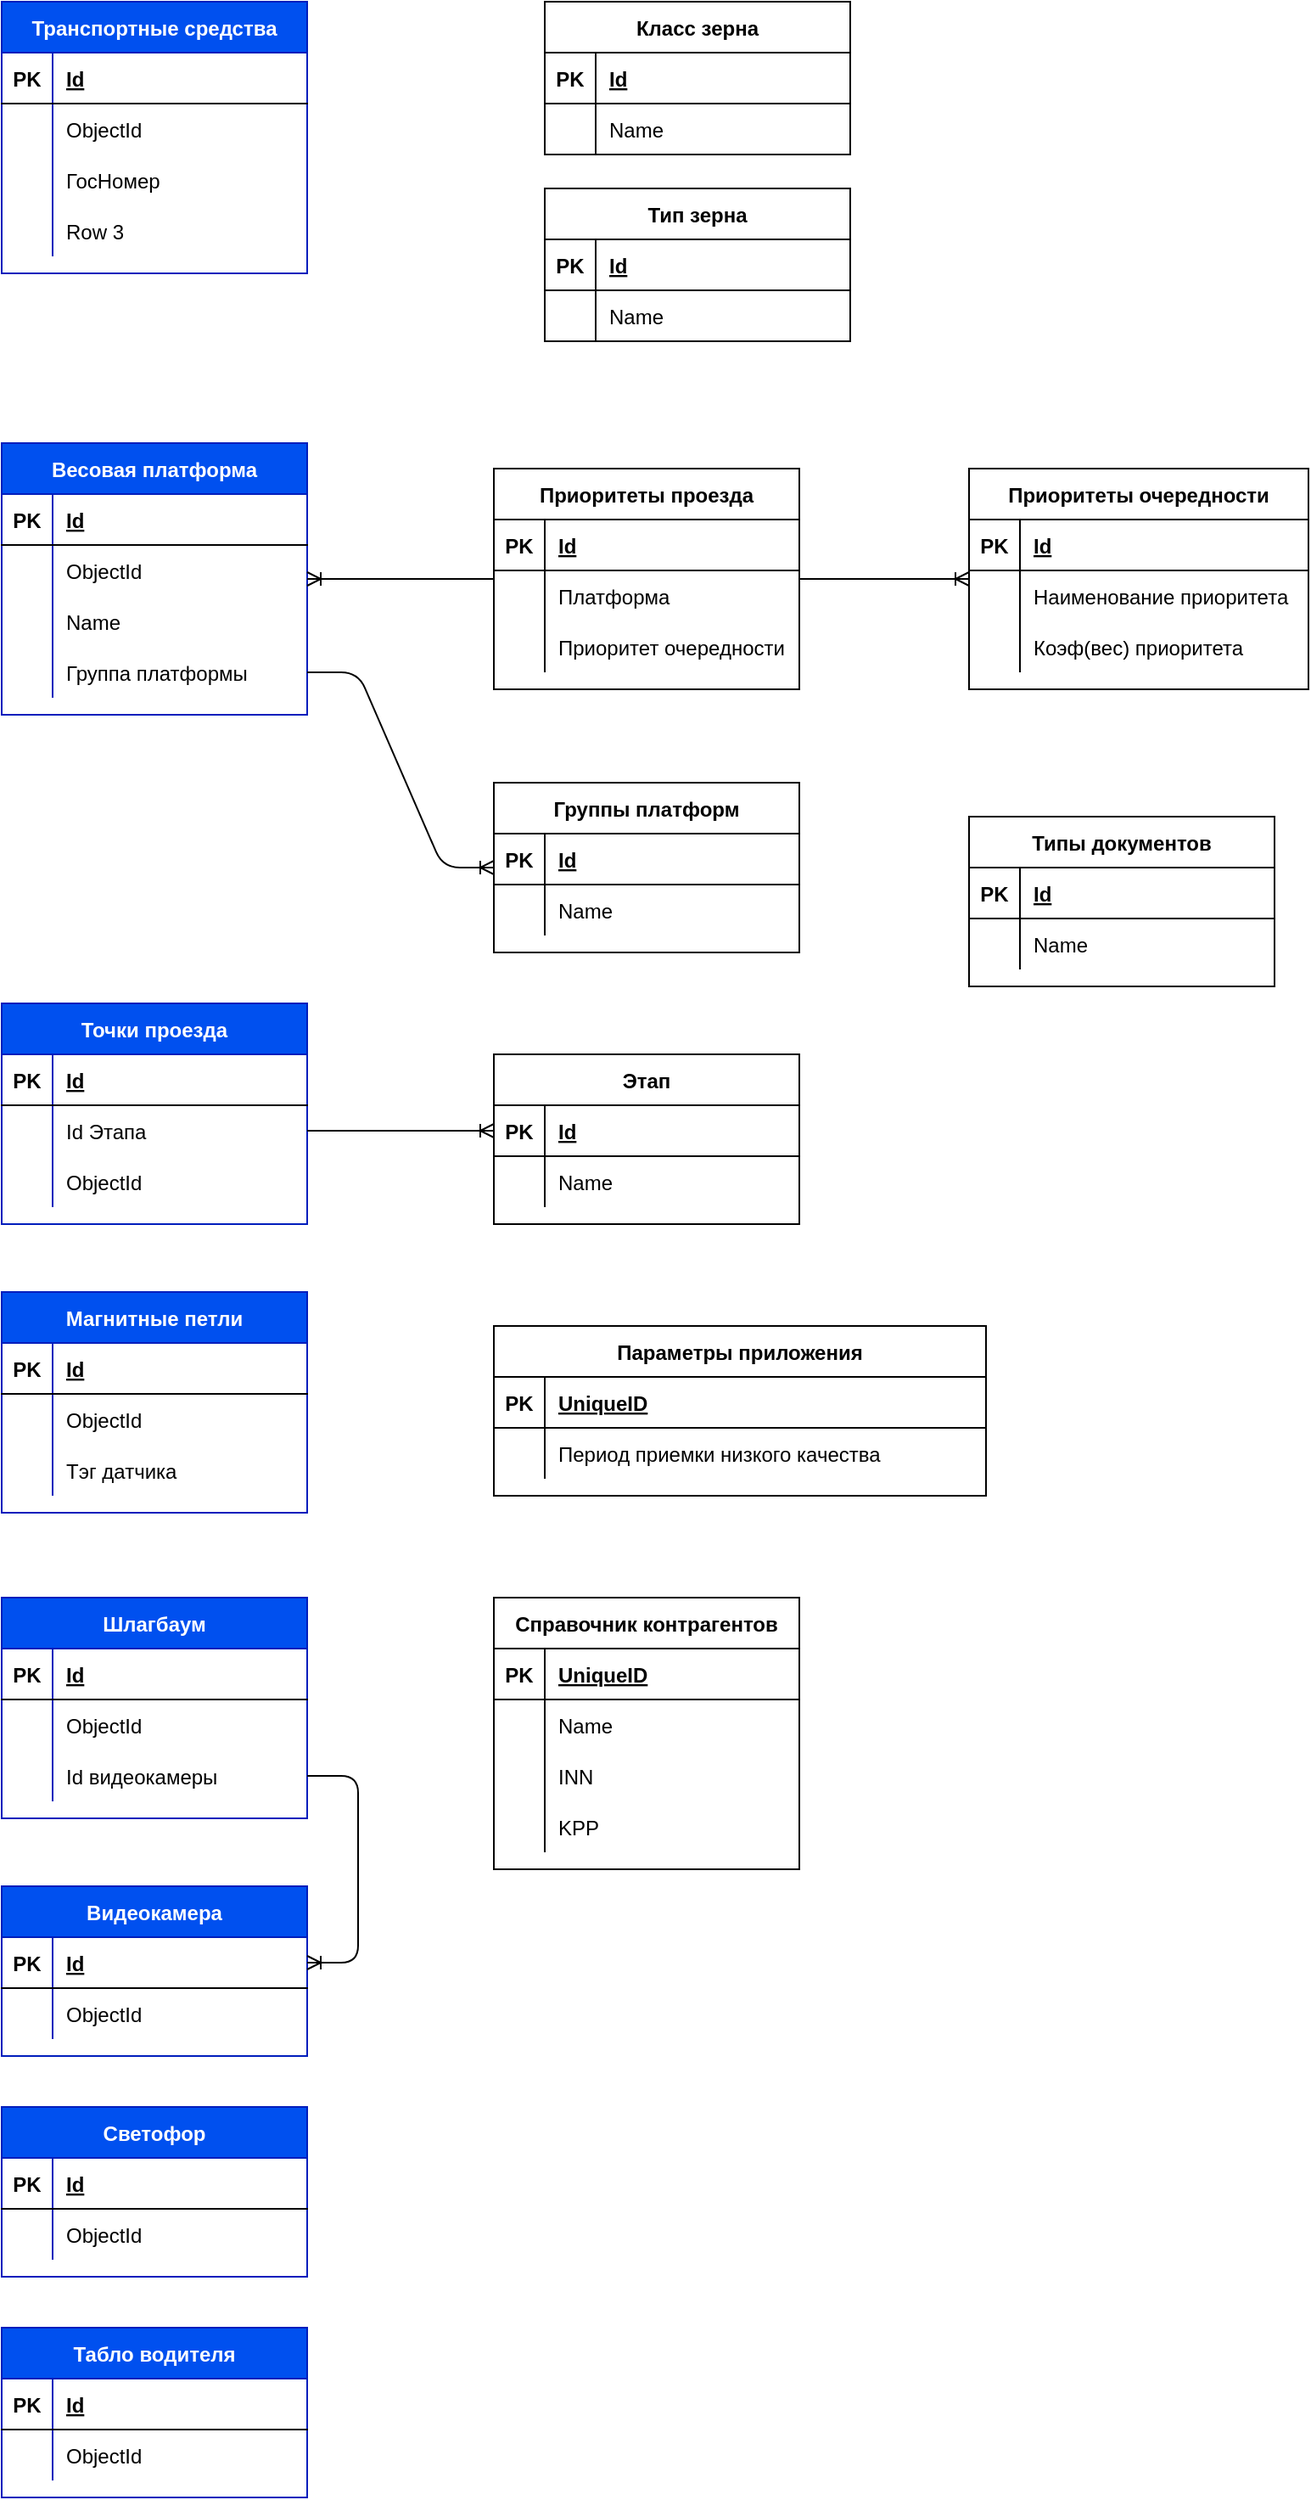 <mxfile version="14.6.13" type="github" pages="3">
  <diagram name="Справочники" id="YAXfQYlQ77Bm1i4Cvu-Q">
    <mxGraphModel dx="1540" dy="1009" grid="1" gridSize="10" guides="1" tooltips="1" connect="1" arrows="1" fold="1" page="1" pageScale="1" pageWidth="827" pageHeight="1169" background="none" math="0" shadow="0" extFonts="Permanent Marker^https://fonts.googleapis.com/css?family=Permanent+Marker">
      <root>
        <mxCell id="Yl_uT8Q3jjZ-oRE5lPmb-0" />
        <mxCell id="Yl_uT8Q3jjZ-oRE5lPmb-1" parent="Yl_uT8Q3jjZ-oRE5lPmb-0" />
        <mxCell id="3ABhEFxBbvVTWySaG2QX-0" value="Весовая платформа" style="shape=table;startSize=30;container=1;collapsible=1;childLayout=tableLayout;fixedRows=1;rowLines=0;fontStyle=1;align=center;resizeLast=1;fillColor=#0050ef;strokeColor=#001DBC;fontColor=#ffffff;" parent="Yl_uT8Q3jjZ-oRE5lPmb-1" vertex="1">
          <mxGeometry x="20" y="300" width="180" height="160" as="geometry" />
        </mxCell>
        <mxCell id="3ABhEFxBbvVTWySaG2QX-1" value="" style="shape=partialRectangle;collapsible=0;dropTarget=0;pointerEvents=0;fillColor=none;top=0;left=0;bottom=1;right=0;points=[[0,0.5],[1,0.5]];portConstraint=eastwest;" parent="3ABhEFxBbvVTWySaG2QX-0" vertex="1">
          <mxGeometry y="30" width="180" height="30" as="geometry" />
        </mxCell>
        <mxCell id="3ABhEFxBbvVTWySaG2QX-2" value="PK" style="shape=partialRectangle;connectable=0;fillColor=none;top=0;left=0;bottom=0;right=0;fontStyle=1;overflow=hidden;" parent="3ABhEFxBbvVTWySaG2QX-1" vertex="1">
          <mxGeometry width="30" height="30" as="geometry" />
        </mxCell>
        <mxCell id="3ABhEFxBbvVTWySaG2QX-3" value="Id" style="shape=partialRectangle;connectable=0;fillColor=none;top=0;left=0;bottom=0;right=0;align=left;spacingLeft=6;fontStyle=5;overflow=hidden;" parent="3ABhEFxBbvVTWySaG2QX-1" vertex="1">
          <mxGeometry x="30" width="150" height="30" as="geometry" />
        </mxCell>
        <mxCell id="3ABhEFxBbvVTWySaG2QX-4" value="" style="shape=partialRectangle;collapsible=0;dropTarget=0;pointerEvents=0;fillColor=none;top=0;left=0;bottom=0;right=0;points=[[0,0.5],[1,0.5]];portConstraint=eastwest;" parent="3ABhEFxBbvVTWySaG2QX-0" vertex="1">
          <mxGeometry y="60" width="180" height="30" as="geometry" />
        </mxCell>
        <mxCell id="3ABhEFxBbvVTWySaG2QX-5" value="" style="shape=partialRectangle;connectable=0;fillColor=none;top=0;left=0;bottom=0;right=0;editable=1;overflow=hidden;" parent="3ABhEFxBbvVTWySaG2QX-4" vertex="1">
          <mxGeometry width="30" height="30" as="geometry" />
        </mxCell>
        <mxCell id="3ABhEFxBbvVTWySaG2QX-6" value="ObjectId" style="shape=partialRectangle;connectable=0;fillColor=none;top=0;left=0;bottom=0;right=0;align=left;spacingLeft=6;overflow=hidden;" parent="3ABhEFxBbvVTWySaG2QX-4" vertex="1">
          <mxGeometry x="30" width="150" height="30" as="geometry" />
        </mxCell>
        <mxCell id="3ABhEFxBbvVTWySaG2QX-7" value="" style="shape=partialRectangle;collapsible=0;dropTarget=0;pointerEvents=0;fillColor=none;top=0;left=0;bottom=0;right=0;points=[[0,0.5],[1,0.5]];portConstraint=eastwest;" parent="3ABhEFxBbvVTWySaG2QX-0" vertex="1">
          <mxGeometry y="90" width="180" height="30" as="geometry" />
        </mxCell>
        <mxCell id="3ABhEFxBbvVTWySaG2QX-8" value="" style="shape=partialRectangle;connectable=0;fillColor=none;top=0;left=0;bottom=0;right=0;editable=1;overflow=hidden;" parent="3ABhEFxBbvVTWySaG2QX-7" vertex="1">
          <mxGeometry width="30" height="30" as="geometry" />
        </mxCell>
        <mxCell id="3ABhEFxBbvVTWySaG2QX-9" value="Name" style="shape=partialRectangle;connectable=0;fillColor=none;top=0;left=0;bottom=0;right=0;align=left;spacingLeft=6;overflow=hidden;" parent="3ABhEFxBbvVTWySaG2QX-7" vertex="1">
          <mxGeometry x="30" width="150" height="30" as="geometry" />
        </mxCell>
        <mxCell id="3ABhEFxBbvVTWySaG2QX-10" value="" style="shape=partialRectangle;collapsible=0;dropTarget=0;pointerEvents=0;fillColor=none;top=0;left=0;bottom=0;right=0;points=[[0,0.5],[1,0.5]];portConstraint=eastwest;" parent="3ABhEFxBbvVTWySaG2QX-0" vertex="1">
          <mxGeometry y="120" width="180" height="30" as="geometry" />
        </mxCell>
        <mxCell id="3ABhEFxBbvVTWySaG2QX-11" value="" style="shape=partialRectangle;connectable=0;fillColor=none;top=0;left=0;bottom=0;right=0;editable=1;overflow=hidden;" parent="3ABhEFxBbvVTWySaG2QX-10" vertex="1">
          <mxGeometry width="30" height="30" as="geometry" />
        </mxCell>
        <mxCell id="3ABhEFxBbvVTWySaG2QX-12" value="Группа платформы" style="shape=partialRectangle;connectable=0;fillColor=none;top=0;left=0;bottom=0;right=0;align=left;spacingLeft=6;overflow=hidden;" parent="3ABhEFxBbvVTWySaG2QX-10" vertex="1">
          <mxGeometry x="30" width="150" height="30" as="geometry" />
        </mxCell>
        <mxCell id="3ABhEFxBbvVTWySaG2QX-13" value="Транспортные средства" style="shape=table;startSize=30;container=1;collapsible=1;childLayout=tableLayout;fixedRows=1;rowLines=0;fontStyle=1;align=center;resizeLast=1;fillColor=#0050ef;strokeColor=#001DBC;fontColor=#ffffff;" parent="Yl_uT8Q3jjZ-oRE5lPmb-1" vertex="1">
          <mxGeometry x="20" y="40" width="180" height="160" as="geometry" />
        </mxCell>
        <mxCell id="3ABhEFxBbvVTWySaG2QX-14" value="" style="shape=partialRectangle;collapsible=0;dropTarget=0;pointerEvents=0;fillColor=none;top=0;left=0;bottom=1;right=0;points=[[0,0.5],[1,0.5]];portConstraint=eastwest;" parent="3ABhEFxBbvVTWySaG2QX-13" vertex="1">
          <mxGeometry y="30" width="180" height="30" as="geometry" />
        </mxCell>
        <mxCell id="3ABhEFxBbvVTWySaG2QX-15" value="PK" style="shape=partialRectangle;connectable=0;fillColor=none;top=0;left=0;bottom=0;right=0;fontStyle=1;overflow=hidden;" parent="3ABhEFxBbvVTWySaG2QX-14" vertex="1">
          <mxGeometry width="30" height="30" as="geometry" />
        </mxCell>
        <mxCell id="3ABhEFxBbvVTWySaG2QX-16" value="Id" style="shape=partialRectangle;connectable=0;fillColor=none;top=0;left=0;bottom=0;right=0;align=left;spacingLeft=6;fontStyle=5;overflow=hidden;" parent="3ABhEFxBbvVTWySaG2QX-14" vertex="1">
          <mxGeometry x="30" width="150" height="30" as="geometry" />
        </mxCell>
        <mxCell id="3ABhEFxBbvVTWySaG2QX-17" value="" style="shape=partialRectangle;collapsible=0;dropTarget=0;pointerEvents=0;fillColor=none;top=0;left=0;bottom=0;right=0;points=[[0,0.5],[1,0.5]];portConstraint=eastwest;" parent="3ABhEFxBbvVTWySaG2QX-13" vertex="1">
          <mxGeometry y="60" width="180" height="30" as="geometry" />
        </mxCell>
        <mxCell id="3ABhEFxBbvVTWySaG2QX-18" value="" style="shape=partialRectangle;connectable=0;fillColor=none;top=0;left=0;bottom=0;right=0;editable=1;overflow=hidden;" parent="3ABhEFxBbvVTWySaG2QX-17" vertex="1">
          <mxGeometry width="30" height="30" as="geometry" />
        </mxCell>
        <mxCell id="3ABhEFxBbvVTWySaG2QX-19" value="ObjectId" style="shape=partialRectangle;connectable=0;fillColor=none;top=0;left=0;bottom=0;right=0;align=left;spacingLeft=6;overflow=hidden;" parent="3ABhEFxBbvVTWySaG2QX-17" vertex="1">
          <mxGeometry x="30" width="150" height="30" as="geometry" />
        </mxCell>
        <mxCell id="3ABhEFxBbvVTWySaG2QX-20" value="" style="shape=partialRectangle;collapsible=0;dropTarget=0;pointerEvents=0;fillColor=none;top=0;left=0;bottom=0;right=0;points=[[0,0.5],[1,0.5]];portConstraint=eastwest;" parent="3ABhEFxBbvVTWySaG2QX-13" vertex="1">
          <mxGeometry y="90" width="180" height="30" as="geometry" />
        </mxCell>
        <mxCell id="3ABhEFxBbvVTWySaG2QX-21" value="" style="shape=partialRectangle;connectable=0;fillColor=none;top=0;left=0;bottom=0;right=0;editable=1;overflow=hidden;" parent="3ABhEFxBbvVTWySaG2QX-20" vertex="1">
          <mxGeometry width="30" height="30" as="geometry" />
        </mxCell>
        <mxCell id="3ABhEFxBbvVTWySaG2QX-22" value="ГосНомер" style="shape=partialRectangle;connectable=0;fillColor=none;top=0;left=0;bottom=0;right=0;align=left;spacingLeft=6;overflow=hidden;" parent="3ABhEFxBbvVTWySaG2QX-20" vertex="1">
          <mxGeometry x="30" width="150" height="30" as="geometry" />
        </mxCell>
        <mxCell id="3ABhEFxBbvVTWySaG2QX-23" value="" style="shape=partialRectangle;collapsible=0;dropTarget=0;pointerEvents=0;fillColor=none;top=0;left=0;bottom=0;right=0;points=[[0,0.5],[1,0.5]];portConstraint=eastwest;" parent="3ABhEFxBbvVTWySaG2QX-13" vertex="1">
          <mxGeometry y="120" width="180" height="30" as="geometry" />
        </mxCell>
        <mxCell id="3ABhEFxBbvVTWySaG2QX-24" value="" style="shape=partialRectangle;connectable=0;fillColor=none;top=0;left=0;bottom=0;right=0;editable=1;overflow=hidden;" parent="3ABhEFxBbvVTWySaG2QX-23" vertex="1">
          <mxGeometry width="30" height="30" as="geometry" />
        </mxCell>
        <mxCell id="3ABhEFxBbvVTWySaG2QX-25" value="Row 3" style="shape=partialRectangle;connectable=0;fillColor=none;top=0;left=0;bottom=0;right=0;align=left;spacingLeft=6;overflow=hidden;" parent="3ABhEFxBbvVTWySaG2QX-23" vertex="1">
          <mxGeometry x="30" width="150" height="30" as="geometry" />
        </mxCell>
        <mxCell id="3ABhEFxBbvVTWySaG2QX-26" value="Класс зерна" style="shape=table;startSize=30;container=1;collapsible=1;childLayout=tableLayout;fixedRows=1;rowLines=0;fontStyle=1;align=center;resizeLast=1;" parent="Yl_uT8Q3jjZ-oRE5lPmb-1" vertex="1">
          <mxGeometry x="340" y="40" width="180" height="90" as="geometry" />
        </mxCell>
        <mxCell id="3ABhEFxBbvVTWySaG2QX-27" value="" style="shape=partialRectangle;collapsible=0;dropTarget=0;pointerEvents=0;fillColor=none;top=0;left=0;bottom=1;right=0;points=[[0,0.5],[1,0.5]];portConstraint=eastwest;" parent="3ABhEFxBbvVTWySaG2QX-26" vertex="1">
          <mxGeometry y="30" width="180" height="30" as="geometry" />
        </mxCell>
        <mxCell id="3ABhEFxBbvVTWySaG2QX-28" value="PK" style="shape=partialRectangle;connectable=0;fillColor=none;top=0;left=0;bottom=0;right=0;fontStyle=1;overflow=hidden;" parent="3ABhEFxBbvVTWySaG2QX-27" vertex="1">
          <mxGeometry width="30" height="30" as="geometry" />
        </mxCell>
        <mxCell id="3ABhEFxBbvVTWySaG2QX-29" value="Id" style="shape=partialRectangle;connectable=0;fillColor=none;top=0;left=0;bottom=0;right=0;align=left;spacingLeft=6;fontStyle=5;overflow=hidden;" parent="3ABhEFxBbvVTWySaG2QX-27" vertex="1">
          <mxGeometry x="30" width="150" height="30" as="geometry" />
        </mxCell>
        <mxCell id="3ABhEFxBbvVTWySaG2QX-30" value="" style="shape=partialRectangle;collapsible=0;dropTarget=0;pointerEvents=0;fillColor=none;top=0;left=0;bottom=0;right=0;points=[[0,0.5],[1,0.5]];portConstraint=eastwest;" parent="3ABhEFxBbvVTWySaG2QX-26" vertex="1">
          <mxGeometry y="60" width="180" height="30" as="geometry" />
        </mxCell>
        <mxCell id="3ABhEFxBbvVTWySaG2QX-31" value="" style="shape=partialRectangle;connectable=0;fillColor=none;top=0;left=0;bottom=0;right=0;editable=1;overflow=hidden;" parent="3ABhEFxBbvVTWySaG2QX-30" vertex="1">
          <mxGeometry width="30" height="30" as="geometry" />
        </mxCell>
        <mxCell id="3ABhEFxBbvVTWySaG2QX-32" value="Name" style="shape=partialRectangle;connectable=0;fillColor=none;top=0;left=0;bottom=0;right=0;align=left;spacingLeft=6;overflow=hidden;" parent="3ABhEFxBbvVTWySaG2QX-30" vertex="1">
          <mxGeometry x="30" width="150" height="30" as="geometry" />
        </mxCell>
        <mxCell id="3ABhEFxBbvVTWySaG2QX-39" value="Тип зерна" style="shape=table;startSize=30;container=1;collapsible=1;childLayout=tableLayout;fixedRows=1;rowLines=0;fontStyle=1;align=center;resizeLast=1;" parent="Yl_uT8Q3jjZ-oRE5lPmb-1" vertex="1">
          <mxGeometry x="340" y="150" width="180" height="90" as="geometry" />
        </mxCell>
        <mxCell id="3ABhEFxBbvVTWySaG2QX-40" value="" style="shape=partialRectangle;collapsible=0;dropTarget=0;pointerEvents=0;fillColor=none;top=0;left=0;bottom=1;right=0;points=[[0,0.5],[1,0.5]];portConstraint=eastwest;" parent="3ABhEFxBbvVTWySaG2QX-39" vertex="1">
          <mxGeometry y="30" width="180" height="30" as="geometry" />
        </mxCell>
        <mxCell id="3ABhEFxBbvVTWySaG2QX-41" value="PK" style="shape=partialRectangle;connectable=0;fillColor=none;top=0;left=0;bottom=0;right=0;fontStyle=1;overflow=hidden;" parent="3ABhEFxBbvVTWySaG2QX-40" vertex="1">
          <mxGeometry width="30" height="30" as="geometry" />
        </mxCell>
        <mxCell id="3ABhEFxBbvVTWySaG2QX-42" value="Id" style="shape=partialRectangle;connectable=0;fillColor=none;top=0;left=0;bottom=0;right=0;align=left;spacingLeft=6;fontStyle=5;overflow=hidden;" parent="3ABhEFxBbvVTWySaG2QX-40" vertex="1">
          <mxGeometry x="30" width="150" height="30" as="geometry" />
        </mxCell>
        <mxCell id="3ABhEFxBbvVTWySaG2QX-43" value="" style="shape=partialRectangle;collapsible=0;dropTarget=0;pointerEvents=0;fillColor=none;top=0;left=0;bottom=0;right=0;points=[[0,0.5],[1,0.5]];portConstraint=eastwest;" parent="3ABhEFxBbvVTWySaG2QX-39" vertex="1">
          <mxGeometry y="60" width="180" height="30" as="geometry" />
        </mxCell>
        <mxCell id="3ABhEFxBbvVTWySaG2QX-44" value="" style="shape=partialRectangle;connectable=0;fillColor=none;top=0;left=0;bottom=0;right=0;editable=1;overflow=hidden;" parent="3ABhEFxBbvVTWySaG2QX-43" vertex="1">
          <mxGeometry width="30" height="30" as="geometry" />
        </mxCell>
        <mxCell id="3ABhEFxBbvVTWySaG2QX-45" value="Name" style="shape=partialRectangle;connectable=0;fillColor=none;top=0;left=0;bottom=0;right=0;align=left;spacingLeft=6;overflow=hidden;" parent="3ABhEFxBbvVTWySaG2QX-43" vertex="1">
          <mxGeometry x="30" width="150" height="30" as="geometry" />
        </mxCell>
        <mxCell id="3ABhEFxBbvVTWySaG2QX-52" value="Приоритеты очередности" style="shape=table;startSize=30;container=1;collapsible=1;childLayout=tableLayout;fixedRows=1;rowLines=0;fontStyle=1;align=center;resizeLast=1;" parent="Yl_uT8Q3jjZ-oRE5lPmb-1" vertex="1">
          <mxGeometry x="590" y="315" width="200" height="130" as="geometry" />
        </mxCell>
        <mxCell id="3ABhEFxBbvVTWySaG2QX-53" value="" style="shape=partialRectangle;collapsible=0;dropTarget=0;pointerEvents=0;fillColor=none;top=0;left=0;bottom=1;right=0;points=[[0,0.5],[1,0.5]];portConstraint=eastwest;" parent="3ABhEFxBbvVTWySaG2QX-52" vertex="1">
          <mxGeometry y="30" width="200" height="30" as="geometry" />
        </mxCell>
        <mxCell id="3ABhEFxBbvVTWySaG2QX-54" value="PK" style="shape=partialRectangle;connectable=0;fillColor=none;top=0;left=0;bottom=0;right=0;fontStyle=1;overflow=hidden;" parent="3ABhEFxBbvVTWySaG2QX-53" vertex="1">
          <mxGeometry width="30" height="30" as="geometry" />
        </mxCell>
        <mxCell id="3ABhEFxBbvVTWySaG2QX-55" value="Id" style="shape=partialRectangle;connectable=0;fillColor=none;top=0;left=0;bottom=0;right=0;align=left;spacingLeft=6;fontStyle=5;overflow=hidden;" parent="3ABhEFxBbvVTWySaG2QX-53" vertex="1">
          <mxGeometry x="30" width="170" height="30" as="geometry" />
        </mxCell>
        <mxCell id="3ABhEFxBbvVTWySaG2QX-56" value="" style="shape=partialRectangle;collapsible=0;dropTarget=0;pointerEvents=0;fillColor=none;top=0;left=0;bottom=0;right=0;points=[[0,0.5],[1,0.5]];portConstraint=eastwest;" parent="3ABhEFxBbvVTWySaG2QX-52" vertex="1">
          <mxGeometry y="60" width="200" height="30" as="geometry" />
        </mxCell>
        <mxCell id="3ABhEFxBbvVTWySaG2QX-57" value="" style="shape=partialRectangle;connectable=0;fillColor=none;top=0;left=0;bottom=0;right=0;editable=1;overflow=hidden;" parent="3ABhEFxBbvVTWySaG2QX-56" vertex="1">
          <mxGeometry width="30" height="30" as="geometry" />
        </mxCell>
        <mxCell id="3ABhEFxBbvVTWySaG2QX-58" value="Наименование приоритета" style="shape=partialRectangle;connectable=0;fillColor=none;top=0;left=0;bottom=0;right=0;align=left;spacingLeft=6;overflow=hidden;" parent="3ABhEFxBbvVTWySaG2QX-56" vertex="1">
          <mxGeometry x="30" width="170" height="30" as="geometry" />
        </mxCell>
        <mxCell id="3ABhEFxBbvVTWySaG2QX-59" value="" style="shape=partialRectangle;collapsible=0;dropTarget=0;pointerEvents=0;fillColor=none;top=0;left=0;bottom=0;right=0;points=[[0,0.5],[1,0.5]];portConstraint=eastwest;" parent="3ABhEFxBbvVTWySaG2QX-52" vertex="1">
          <mxGeometry y="90" width="200" height="30" as="geometry" />
        </mxCell>
        <mxCell id="3ABhEFxBbvVTWySaG2QX-60" value="" style="shape=partialRectangle;connectable=0;fillColor=none;top=0;left=0;bottom=0;right=0;editable=1;overflow=hidden;" parent="3ABhEFxBbvVTWySaG2QX-59" vertex="1">
          <mxGeometry width="30" height="30" as="geometry" />
        </mxCell>
        <mxCell id="3ABhEFxBbvVTWySaG2QX-61" value="Коэф(вес) приоритета" style="shape=partialRectangle;connectable=0;fillColor=none;top=0;left=0;bottom=0;right=0;align=left;spacingLeft=6;overflow=hidden;" parent="3ABhEFxBbvVTWySaG2QX-59" vertex="1">
          <mxGeometry x="30" width="170" height="30" as="geometry" />
        </mxCell>
        <mxCell id="3ABhEFxBbvVTWySaG2QX-65" value="Параметры приложения" style="shape=table;startSize=30;container=1;collapsible=1;childLayout=tableLayout;fixedRows=1;rowLines=0;fontStyle=1;align=center;resizeLast=1;" parent="Yl_uT8Q3jjZ-oRE5lPmb-1" vertex="1">
          <mxGeometry x="310" y="820" width="290" height="100" as="geometry" />
        </mxCell>
        <mxCell id="3ABhEFxBbvVTWySaG2QX-66" value="" style="shape=partialRectangle;collapsible=0;dropTarget=0;pointerEvents=0;fillColor=none;top=0;left=0;bottom=1;right=0;points=[[0,0.5],[1,0.5]];portConstraint=eastwest;" parent="3ABhEFxBbvVTWySaG2QX-65" vertex="1">
          <mxGeometry y="30" width="290" height="30" as="geometry" />
        </mxCell>
        <mxCell id="3ABhEFxBbvVTWySaG2QX-67" value="PK" style="shape=partialRectangle;connectable=0;fillColor=none;top=0;left=0;bottom=0;right=0;fontStyle=1;overflow=hidden;" parent="3ABhEFxBbvVTWySaG2QX-66" vertex="1">
          <mxGeometry width="30" height="30" as="geometry" />
        </mxCell>
        <mxCell id="3ABhEFxBbvVTWySaG2QX-68" value="UniqueID" style="shape=partialRectangle;connectable=0;fillColor=none;top=0;left=0;bottom=0;right=0;align=left;spacingLeft=6;fontStyle=5;overflow=hidden;" parent="3ABhEFxBbvVTWySaG2QX-66" vertex="1">
          <mxGeometry x="30" width="260" height="30" as="geometry" />
        </mxCell>
        <mxCell id="3ABhEFxBbvVTWySaG2QX-69" value="" style="shape=partialRectangle;collapsible=0;dropTarget=0;pointerEvents=0;fillColor=none;top=0;left=0;bottom=0;right=0;points=[[0,0.5],[1,0.5]];portConstraint=eastwest;" parent="3ABhEFxBbvVTWySaG2QX-65" vertex="1">
          <mxGeometry y="60" width="290" height="30" as="geometry" />
        </mxCell>
        <mxCell id="3ABhEFxBbvVTWySaG2QX-70" value="" style="shape=partialRectangle;connectable=0;fillColor=none;top=0;left=0;bottom=0;right=0;editable=1;overflow=hidden;" parent="3ABhEFxBbvVTWySaG2QX-69" vertex="1">
          <mxGeometry width="30" height="30" as="geometry" />
        </mxCell>
        <mxCell id="3ABhEFxBbvVTWySaG2QX-71" value="Период приемки низкого качества" style="shape=partialRectangle;connectable=0;fillColor=none;top=0;left=0;bottom=0;right=0;align=left;spacingLeft=6;overflow=hidden;" parent="3ABhEFxBbvVTWySaG2QX-69" vertex="1">
          <mxGeometry x="30" width="260" height="30" as="geometry" />
        </mxCell>
        <mxCell id="3ABhEFxBbvVTWySaG2QX-81" value="Группы платформ" style="shape=table;startSize=30;container=1;collapsible=1;childLayout=tableLayout;fixedRows=1;rowLines=0;fontStyle=1;align=center;resizeLast=1;" parent="Yl_uT8Q3jjZ-oRE5lPmb-1" vertex="1">
          <mxGeometry x="310" y="500" width="180" height="100" as="geometry" />
        </mxCell>
        <mxCell id="3ABhEFxBbvVTWySaG2QX-82" value="" style="shape=partialRectangle;collapsible=0;dropTarget=0;pointerEvents=0;fillColor=none;top=0;left=0;bottom=1;right=0;points=[[0,0.5],[1,0.5]];portConstraint=eastwest;" parent="3ABhEFxBbvVTWySaG2QX-81" vertex="1">
          <mxGeometry y="30" width="180" height="30" as="geometry" />
        </mxCell>
        <mxCell id="3ABhEFxBbvVTWySaG2QX-83" value="PK" style="shape=partialRectangle;connectable=0;fillColor=none;top=0;left=0;bottom=0;right=0;fontStyle=1;overflow=hidden;" parent="3ABhEFxBbvVTWySaG2QX-82" vertex="1">
          <mxGeometry width="30" height="30" as="geometry" />
        </mxCell>
        <mxCell id="3ABhEFxBbvVTWySaG2QX-84" value="Id" style="shape=partialRectangle;connectable=0;fillColor=none;top=0;left=0;bottom=0;right=0;align=left;spacingLeft=6;fontStyle=5;overflow=hidden;" parent="3ABhEFxBbvVTWySaG2QX-82" vertex="1">
          <mxGeometry x="30" width="150" height="30" as="geometry" />
        </mxCell>
        <mxCell id="3ABhEFxBbvVTWySaG2QX-85" value="" style="shape=partialRectangle;collapsible=0;dropTarget=0;pointerEvents=0;fillColor=none;top=0;left=0;bottom=0;right=0;points=[[0,0.5],[1,0.5]];portConstraint=eastwest;" parent="3ABhEFxBbvVTWySaG2QX-81" vertex="1">
          <mxGeometry y="60" width="180" height="30" as="geometry" />
        </mxCell>
        <mxCell id="3ABhEFxBbvVTWySaG2QX-86" value="" style="shape=partialRectangle;connectable=0;fillColor=none;top=0;left=0;bottom=0;right=0;editable=1;overflow=hidden;" parent="3ABhEFxBbvVTWySaG2QX-85" vertex="1">
          <mxGeometry width="30" height="30" as="geometry" />
        </mxCell>
        <mxCell id="3ABhEFxBbvVTWySaG2QX-87" value="Name" style="shape=partialRectangle;connectable=0;fillColor=none;top=0;left=0;bottom=0;right=0;align=left;spacingLeft=6;overflow=hidden;" parent="3ABhEFxBbvVTWySaG2QX-85" vertex="1">
          <mxGeometry x="30" width="150" height="30" as="geometry" />
        </mxCell>
        <mxCell id="3ABhEFxBbvVTWySaG2QX-95" value="Приоритеты проезда" style="shape=table;startSize=30;container=1;collapsible=1;childLayout=tableLayout;fixedRows=1;rowLines=0;fontStyle=1;align=center;resizeLast=1;" parent="Yl_uT8Q3jjZ-oRE5lPmb-1" vertex="1">
          <mxGeometry x="310" y="315" width="180" height="130" as="geometry" />
        </mxCell>
        <mxCell id="3ABhEFxBbvVTWySaG2QX-96" value="" style="shape=partialRectangle;collapsible=0;dropTarget=0;pointerEvents=0;fillColor=none;top=0;left=0;bottom=1;right=0;points=[[0,0.5],[1,0.5]];portConstraint=eastwest;" parent="3ABhEFxBbvVTWySaG2QX-95" vertex="1">
          <mxGeometry y="30" width="180" height="30" as="geometry" />
        </mxCell>
        <mxCell id="3ABhEFxBbvVTWySaG2QX-97" value="PK" style="shape=partialRectangle;connectable=0;fillColor=none;top=0;left=0;bottom=0;right=0;fontStyle=1;overflow=hidden;" parent="3ABhEFxBbvVTWySaG2QX-96" vertex="1">
          <mxGeometry width="30" height="30" as="geometry" />
        </mxCell>
        <mxCell id="3ABhEFxBbvVTWySaG2QX-98" value="Id" style="shape=partialRectangle;connectable=0;fillColor=none;top=0;left=0;bottom=0;right=0;align=left;spacingLeft=6;fontStyle=5;overflow=hidden;" parent="3ABhEFxBbvVTWySaG2QX-96" vertex="1">
          <mxGeometry x="30" width="150" height="30" as="geometry" />
        </mxCell>
        <mxCell id="3ABhEFxBbvVTWySaG2QX-99" value="" style="shape=partialRectangle;collapsible=0;dropTarget=0;pointerEvents=0;fillColor=none;top=0;left=0;bottom=0;right=0;points=[[0,0.5],[1,0.5]];portConstraint=eastwest;" parent="3ABhEFxBbvVTWySaG2QX-95" vertex="1">
          <mxGeometry y="60" width="180" height="30" as="geometry" />
        </mxCell>
        <mxCell id="3ABhEFxBbvVTWySaG2QX-100" value="" style="shape=partialRectangle;connectable=0;fillColor=none;top=0;left=0;bottom=0;right=0;editable=1;overflow=hidden;" parent="3ABhEFxBbvVTWySaG2QX-99" vertex="1">
          <mxGeometry width="30" height="30" as="geometry" />
        </mxCell>
        <mxCell id="3ABhEFxBbvVTWySaG2QX-101" value="Платформа" style="shape=partialRectangle;connectable=0;fillColor=none;top=0;left=0;bottom=0;right=0;align=left;spacingLeft=6;overflow=hidden;" parent="3ABhEFxBbvVTWySaG2QX-99" vertex="1">
          <mxGeometry x="30" width="150" height="30" as="geometry" />
        </mxCell>
        <mxCell id="3ABhEFxBbvVTWySaG2QX-110" value="" style="shape=partialRectangle;collapsible=0;dropTarget=0;pointerEvents=0;fillColor=none;top=0;left=0;bottom=0;right=0;points=[[0,0.5],[1,0.5]];portConstraint=eastwest;" parent="3ABhEFxBbvVTWySaG2QX-95" vertex="1">
          <mxGeometry y="90" width="180" height="30" as="geometry" />
        </mxCell>
        <mxCell id="3ABhEFxBbvVTWySaG2QX-111" value="" style="shape=partialRectangle;connectable=0;fillColor=none;top=0;left=0;bottom=0;right=0;editable=1;overflow=hidden;" parent="3ABhEFxBbvVTWySaG2QX-110" vertex="1">
          <mxGeometry width="30" height="30" as="geometry" />
        </mxCell>
        <mxCell id="3ABhEFxBbvVTWySaG2QX-112" value="Приоритет очередности" style="shape=partialRectangle;connectable=0;fillColor=none;top=0;left=0;bottom=0;right=0;align=left;spacingLeft=6;overflow=hidden;" parent="3ABhEFxBbvVTWySaG2QX-110" vertex="1">
          <mxGeometry x="30" width="150" height="30" as="geometry" />
        </mxCell>
        <mxCell id="3ABhEFxBbvVTWySaG2QX-108" value="" style="edgeStyle=entityRelationEdgeStyle;fontSize=12;html=1;endArrow=ERoneToMany;" parent="Yl_uT8Q3jjZ-oRE5lPmb-1" source="3ABhEFxBbvVTWySaG2QX-10" target="3ABhEFxBbvVTWySaG2QX-81" edge="1">
          <mxGeometry width="100" height="100" relative="1" as="geometry">
            <mxPoint x="390" y="470" as="sourcePoint" />
            <mxPoint x="490" y="370" as="targetPoint" />
          </mxGeometry>
        </mxCell>
        <mxCell id="3ABhEFxBbvVTWySaG2QX-109" value="" style="edgeStyle=entityRelationEdgeStyle;fontSize=12;html=1;endArrow=ERoneToMany;" parent="Yl_uT8Q3jjZ-oRE5lPmb-1" source="3ABhEFxBbvVTWySaG2QX-95" target="3ABhEFxBbvVTWySaG2QX-0" edge="1">
          <mxGeometry width="100" height="100" relative="1" as="geometry">
            <mxPoint x="300" y="680" as="sourcePoint" />
            <mxPoint x="400" y="580" as="targetPoint" />
          </mxGeometry>
        </mxCell>
        <mxCell id="3ABhEFxBbvVTWySaG2QX-113" value="" style="edgeStyle=entityRelationEdgeStyle;fontSize=12;html=1;endArrow=ERoneToMany;" parent="Yl_uT8Q3jjZ-oRE5lPmb-1" source="3ABhEFxBbvVTWySaG2QX-95" target="3ABhEFxBbvVTWySaG2QX-52" edge="1">
          <mxGeometry width="100" height="100" relative="1" as="geometry">
            <mxPoint x="310" y="440" as="sourcePoint" />
            <mxPoint x="410" y="340" as="targetPoint" />
          </mxGeometry>
        </mxCell>
        <mxCell id="sJ_0QYMEdfj9V58sOSIA-0" value="Этап" style="shape=table;startSize=30;container=1;collapsible=1;childLayout=tableLayout;fixedRows=1;rowLines=0;fontStyle=1;align=center;resizeLast=1;" parent="Yl_uT8Q3jjZ-oRE5lPmb-1" vertex="1">
          <mxGeometry x="310" y="660" width="180" height="100" as="geometry" />
        </mxCell>
        <mxCell id="sJ_0QYMEdfj9V58sOSIA-1" value="" style="shape=partialRectangle;collapsible=0;dropTarget=0;pointerEvents=0;fillColor=none;top=0;left=0;bottom=1;right=0;points=[[0,0.5],[1,0.5]];portConstraint=eastwest;" parent="sJ_0QYMEdfj9V58sOSIA-0" vertex="1">
          <mxGeometry y="30" width="180" height="30" as="geometry" />
        </mxCell>
        <mxCell id="sJ_0QYMEdfj9V58sOSIA-2" value="PK" style="shape=partialRectangle;connectable=0;fillColor=none;top=0;left=0;bottom=0;right=0;fontStyle=1;overflow=hidden;" parent="sJ_0QYMEdfj9V58sOSIA-1" vertex="1">
          <mxGeometry width="30" height="30" as="geometry" />
        </mxCell>
        <mxCell id="sJ_0QYMEdfj9V58sOSIA-3" value="Id" style="shape=partialRectangle;connectable=0;fillColor=none;top=0;left=0;bottom=0;right=0;align=left;spacingLeft=6;fontStyle=5;overflow=hidden;" parent="sJ_0QYMEdfj9V58sOSIA-1" vertex="1">
          <mxGeometry x="30" width="150" height="30" as="geometry" />
        </mxCell>
        <mxCell id="sJ_0QYMEdfj9V58sOSIA-4" value="" style="shape=partialRectangle;collapsible=0;dropTarget=0;pointerEvents=0;fillColor=none;top=0;left=0;bottom=0;right=0;points=[[0,0.5],[1,0.5]];portConstraint=eastwest;" parent="sJ_0QYMEdfj9V58sOSIA-0" vertex="1">
          <mxGeometry y="60" width="180" height="30" as="geometry" />
        </mxCell>
        <mxCell id="sJ_0QYMEdfj9V58sOSIA-5" value="" style="shape=partialRectangle;connectable=0;fillColor=none;top=0;left=0;bottom=0;right=0;editable=1;overflow=hidden;" parent="sJ_0QYMEdfj9V58sOSIA-4" vertex="1">
          <mxGeometry width="30" height="30" as="geometry" />
        </mxCell>
        <mxCell id="sJ_0QYMEdfj9V58sOSIA-6" value="Name" style="shape=partialRectangle;connectable=0;fillColor=none;top=0;left=0;bottom=0;right=0;align=left;spacingLeft=6;overflow=hidden;" parent="sJ_0QYMEdfj9V58sOSIA-4" vertex="1">
          <mxGeometry x="30" width="150" height="30" as="geometry" />
        </mxCell>
        <mxCell id="j933XiBdYCKG4_iXadgi-0" value="Точки проезда" style="shape=table;startSize=30;container=1;collapsible=1;childLayout=tableLayout;fixedRows=1;rowLines=0;fontStyle=1;align=center;resizeLast=1;fillColor=#0050ef;strokeColor=#001DBC;fontColor=#ffffff;" parent="Yl_uT8Q3jjZ-oRE5lPmb-1" vertex="1">
          <mxGeometry x="20" y="630" width="180" height="130" as="geometry" />
        </mxCell>
        <mxCell id="j933XiBdYCKG4_iXadgi-1" value="" style="shape=partialRectangle;collapsible=0;dropTarget=0;pointerEvents=0;fillColor=none;top=0;left=0;bottom=1;right=0;points=[[0,0.5],[1,0.5]];portConstraint=eastwest;" parent="j933XiBdYCKG4_iXadgi-0" vertex="1">
          <mxGeometry y="30" width="180" height="30" as="geometry" />
        </mxCell>
        <mxCell id="j933XiBdYCKG4_iXadgi-2" value="PK" style="shape=partialRectangle;connectable=0;fillColor=none;top=0;left=0;bottom=0;right=0;fontStyle=1;overflow=hidden;" parent="j933XiBdYCKG4_iXadgi-1" vertex="1">
          <mxGeometry width="30" height="30" as="geometry" />
        </mxCell>
        <mxCell id="j933XiBdYCKG4_iXadgi-3" value="Id" style="shape=partialRectangle;connectable=0;fillColor=none;top=0;left=0;bottom=0;right=0;align=left;spacingLeft=6;fontStyle=5;overflow=hidden;" parent="j933XiBdYCKG4_iXadgi-1" vertex="1">
          <mxGeometry x="30" width="150" height="30" as="geometry" />
        </mxCell>
        <mxCell id="j933XiBdYCKG4_iXadgi-4" value="" style="shape=partialRectangle;collapsible=0;dropTarget=0;pointerEvents=0;fillColor=none;top=0;left=0;bottom=0;right=0;points=[[0,0.5],[1,0.5]];portConstraint=eastwest;" parent="j933XiBdYCKG4_iXadgi-0" vertex="1">
          <mxGeometry y="60" width="180" height="30" as="geometry" />
        </mxCell>
        <mxCell id="j933XiBdYCKG4_iXadgi-5" value="" style="shape=partialRectangle;connectable=0;fillColor=none;top=0;left=0;bottom=0;right=0;editable=1;overflow=hidden;" parent="j933XiBdYCKG4_iXadgi-4" vertex="1">
          <mxGeometry width="30" height="30" as="geometry" />
        </mxCell>
        <mxCell id="j933XiBdYCKG4_iXadgi-6" value="Id Этапа" style="shape=partialRectangle;connectable=0;fillColor=none;top=0;left=0;bottom=0;right=0;align=left;spacingLeft=6;overflow=hidden;" parent="j933XiBdYCKG4_iXadgi-4" vertex="1">
          <mxGeometry x="30" width="150" height="30" as="geometry" />
        </mxCell>
        <mxCell id="j933XiBdYCKG4_iXadgi-7" value="" style="shape=partialRectangle;collapsible=0;dropTarget=0;pointerEvents=0;fillColor=none;top=0;left=0;bottom=0;right=0;points=[[0,0.5],[1,0.5]];portConstraint=eastwest;" parent="j933XiBdYCKG4_iXadgi-0" vertex="1">
          <mxGeometry y="90" width="180" height="30" as="geometry" />
        </mxCell>
        <mxCell id="j933XiBdYCKG4_iXadgi-8" value="" style="shape=partialRectangle;connectable=0;fillColor=none;top=0;left=0;bottom=0;right=0;editable=1;overflow=hidden;" parent="j933XiBdYCKG4_iXadgi-7" vertex="1">
          <mxGeometry width="30" height="30" as="geometry" />
        </mxCell>
        <mxCell id="j933XiBdYCKG4_iXadgi-9" value="ObjectId" style="shape=partialRectangle;connectable=0;fillColor=none;top=0;left=0;bottom=0;right=0;align=left;spacingLeft=6;overflow=hidden;" parent="j933XiBdYCKG4_iXadgi-7" vertex="1">
          <mxGeometry x="30" width="150" height="30" as="geometry" />
        </mxCell>
        <mxCell id="j933XiBdYCKG4_iXadgi-13" value="" style="edgeStyle=entityRelationEdgeStyle;fontSize=12;html=1;endArrow=ERoneToMany;" parent="Yl_uT8Q3jjZ-oRE5lPmb-1" source="j933XiBdYCKG4_iXadgi-4" target="sJ_0QYMEdfj9V58sOSIA-1" edge="1">
          <mxGeometry width="100" height="100" relative="1" as="geometry">
            <mxPoint x="370" y="540" as="sourcePoint" />
            <mxPoint x="470" y="440" as="targetPoint" />
          </mxGeometry>
        </mxCell>
        <mxCell id="j933XiBdYCKG4_iXadgi-14" value="Магнитные петли" style="shape=table;startSize=30;container=1;collapsible=1;childLayout=tableLayout;fixedRows=1;rowLines=0;fontStyle=1;align=center;resizeLast=1;fillColor=#0050ef;strokeColor=#001DBC;fontColor=#ffffff;" parent="Yl_uT8Q3jjZ-oRE5lPmb-1" vertex="1">
          <mxGeometry x="20" y="800" width="180" height="130" as="geometry" />
        </mxCell>
        <mxCell id="j933XiBdYCKG4_iXadgi-15" value="" style="shape=partialRectangle;collapsible=0;dropTarget=0;pointerEvents=0;fillColor=none;top=0;left=0;bottom=1;right=0;points=[[0,0.5],[1,0.5]];portConstraint=eastwest;" parent="j933XiBdYCKG4_iXadgi-14" vertex="1">
          <mxGeometry y="30" width="180" height="30" as="geometry" />
        </mxCell>
        <mxCell id="j933XiBdYCKG4_iXadgi-16" value="PK" style="shape=partialRectangle;connectable=0;fillColor=none;top=0;left=0;bottom=0;right=0;fontStyle=1;overflow=hidden;" parent="j933XiBdYCKG4_iXadgi-15" vertex="1">
          <mxGeometry width="30" height="30" as="geometry" />
        </mxCell>
        <mxCell id="j933XiBdYCKG4_iXadgi-17" value="Id" style="shape=partialRectangle;connectable=0;fillColor=none;top=0;left=0;bottom=0;right=0;align=left;spacingLeft=6;fontStyle=5;overflow=hidden;" parent="j933XiBdYCKG4_iXadgi-15" vertex="1">
          <mxGeometry x="30" width="150" height="30" as="geometry" />
        </mxCell>
        <mxCell id="j933XiBdYCKG4_iXadgi-18" value="" style="shape=partialRectangle;collapsible=0;dropTarget=0;pointerEvents=0;fillColor=none;top=0;left=0;bottom=0;right=0;points=[[0,0.5],[1,0.5]];portConstraint=eastwest;" parent="j933XiBdYCKG4_iXadgi-14" vertex="1">
          <mxGeometry y="60" width="180" height="30" as="geometry" />
        </mxCell>
        <mxCell id="j933XiBdYCKG4_iXadgi-19" value="" style="shape=partialRectangle;connectable=0;fillColor=none;top=0;left=0;bottom=0;right=0;editable=1;overflow=hidden;" parent="j933XiBdYCKG4_iXadgi-18" vertex="1">
          <mxGeometry width="30" height="30" as="geometry" />
        </mxCell>
        <mxCell id="j933XiBdYCKG4_iXadgi-20" value="ObjectId" style="shape=partialRectangle;connectable=0;fillColor=none;top=0;left=0;bottom=0;right=0;align=left;spacingLeft=6;overflow=hidden;" parent="j933XiBdYCKG4_iXadgi-18" vertex="1">
          <mxGeometry x="30" width="150" height="30" as="geometry" />
        </mxCell>
        <mxCell id="j933XiBdYCKG4_iXadgi-21" value="" style="shape=partialRectangle;collapsible=0;dropTarget=0;pointerEvents=0;fillColor=none;top=0;left=0;bottom=0;right=0;points=[[0,0.5],[1,0.5]];portConstraint=eastwest;" parent="j933XiBdYCKG4_iXadgi-14" vertex="1">
          <mxGeometry y="90" width="180" height="30" as="geometry" />
        </mxCell>
        <mxCell id="j933XiBdYCKG4_iXadgi-22" value="" style="shape=partialRectangle;connectable=0;fillColor=none;top=0;left=0;bottom=0;right=0;editable=1;overflow=hidden;" parent="j933XiBdYCKG4_iXadgi-21" vertex="1">
          <mxGeometry width="30" height="30" as="geometry" />
        </mxCell>
        <mxCell id="j933XiBdYCKG4_iXadgi-23" value="Тэг датчика" style="shape=partialRectangle;connectable=0;fillColor=none;top=0;left=0;bottom=0;right=0;align=left;spacingLeft=6;overflow=hidden;" parent="j933XiBdYCKG4_iXadgi-21" vertex="1">
          <mxGeometry x="30" width="150" height="30" as="geometry" />
        </mxCell>
        <mxCell id="iIgMchsbFYNEE9UTUpuf-0" value="Типы документов" style="shape=table;startSize=30;container=1;collapsible=1;childLayout=tableLayout;fixedRows=1;rowLines=0;fontStyle=1;align=center;resizeLast=1;" parent="Yl_uT8Q3jjZ-oRE5lPmb-1" vertex="1">
          <mxGeometry x="590" y="520" width="180" height="100" as="geometry">
            <mxRectangle x="70" y="640" width="140" height="30" as="alternateBounds" />
          </mxGeometry>
        </mxCell>
        <mxCell id="iIgMchsbFYNEE9UTUpuf-1" value="" style="shape=partialRectangle;collapsible=0;dropTarget=0;pointerEvents=0;fillColor=none;top=0;left=0;bottom=1;right=0;points=[[0,0.5],[1,0.5]];portConstraint=eastwest;" parent="iIgMchsbFYNEE9UTUpuf-0" vertex="1">
          <mxGeometry y="30" width="180" height="30" as="geometry" />
        </mxCell>
        <mxCell id="iIgMchsbFYNEE9UTUpuf-2" value="PK" style="shape=partialRectangle;connectable=0;fillColor=none;top=0;left=0;bottom=0;right=0;fontStyle=1;overflow=hidden;" parent="iIgMchsbFYNEE9UTUpuf-1" vertex="1">
          <mxGeometry width="30" height="30" as="geometry" />
        </mxCell>
        <mxCell id="iIgMchsbFYNEE9UTUpuf-3" value="Id" style="shape=partialRectangle;connectable=0;fillColor=none;top=0;left=0;bottom=0;right=0;align=left;spacingLeft=6;fontStyle=5;overflow=hidden;" parent="iIgMchsbFYNEE9UTUpuf-1" vertex="1">
          <mxGeometry x="30" width="150" height="30" as="geometry" />
        </mxCell>
        <mxCell id="iIgMchsbFYNEE9UTUpuf-4" value="" style="shape=partialRectangle;collapsible=0;dropTarget=0;pointerEvents=0;fillColor=none;top=0;left=0;bottom=0;right=0;points=[[0,0.5],[1,0.5]];portConstraint=eastwest;" parent="iIgMchsbFYNEE9UTUpuf-0" vertex="1">
          <mxGeometry y="60" width="180" height="30" as="geometry" />
        </mxCell>
        <mxCell id="iIgMchsbFYNEE9UTUpuf-5" value="" style="shape=partialRectangle;connectable=0;fillColor=none;top=0;left=0;bottom=0;right=0;editable=1;overflow=hidden;" parent="iIgMchsbFYNEE9UTUpuf-4" vertex="1">
          <mxGeometry width="30" height="30" as="geometry" />
        </mxCell>
        <mxCell id="iIgMchsbFYNEE9UTUpuf-6" value="Name" style="shape=partialRectangle;connectable=0;fillColor=none;top=0;left=0;bottom=0;right=0;align=left;spacingLeft=6;overflow=hidden;" parent="iIgMchsbFYNEE9UTUpuf-4" vertex="1">
          <mxGeometry x="30" width="150" height="30" as="geometry" />
        </mxCell>
        <mxCell id="bhn39NkZPyLmEC4xrr63-0" value="Шлагбаум" style="shape=table;startSize=30;container=1;collapsible=1;childLayout=tableLayout;fixedRows=1;rowLines=0;fontStyle=1;align=center;resizeLast=1;fillColor=#0050ef;strokeColor=#001DBC;fontColor=#ffffff;" parent="Yl_uT8Q3jjZ-oRE5lPmb-1" vertex="1">
          <mxGeometry x="20" y="980" width="180" height="130" as="geometry" />
        </mxCell>
        <mxCell id="bhn39NkZPyLmEC4xrr63-1" value="" style="shape=partialRectangle;collapsible=0;dropTarget=0;pointerEvents=0;fillColor=none;top=0;left=0;bottom=1;right=0;points=[[0,0.5],[1,0.5]];portConstraint=eastwest;" parent="bhn39NkZPyLmEC4xrr63-0" vertex="1">
          <mxGeometry y="30" width="180" height="30" as="geometry" />
        </mxCell>
        <mxCell id="bhn39NkZPyLmEC4xrr63-2" value="PK" style="shape=partialRectangle;connectable=0;fillColor=none;top=0;left=0;bottom=0;right=0;fontStyle=1;overflow=hidden;" parent="bhn39NkZPyLmEC4xrr63-1" vertex="1">
          <mxGeometry width="30" height="30" as="geometry" />
        </mxCell>
        <mxCell id="bhn39NkZPyLmEC4xrr63-3" value="Id" style="shape=partialRectangle;connectable=0;fillColor=none;top=0;left=0;bottom=0;right=0;align=left;spacingLeft=6;fontStyle=5;overflow=hidden;" parent="bhn39NkZPyLmEC4xrr63-1" vertex="1">
          <mxGeometry x="30" width="150" height="30" as="geometry" />
        </mxCell>
        <mxCell id="bhn39NkZPyLmEC4xrr63-4" value="" style="shape=partialRectangle;collapsible=0;dropTarget=0;pointerEvents=0;fillColor=none;top=0;left=0;bottom=0;right=0;points=[[0,0.5],[1,0.5]];portConstraint=eastwest;" parent="bhn39NkZPyLmEC4xrr63-0" vertex="1">
          <mxGeometry y="60" width="180" height="30" as="geometry" />
        </mxCell>
        <mxCell id="bhn39NkZPyLmEC4xrr63-5" value="" style="shape=partialRectangle;connectable=0;fillColor=none;top=0;left=0;bottom=0;right=0;editable=1;overflow=hidden;" parent="bhn39NkZPyLmEC4xrr63-4" vertex="1">
          <mxGeometry width="30" height="30" as="geometry" />
        </mxCell>
        <mxCell id="bhn39NkZPyLmEC4xrr63-6" value="ObjectId" style="shape=partialRectangle;connectable=0;fillColor=none;top=0;left=0;bottom=0;right=0;align=left;spacingLeft=6;overflow=hidden;" parent="bhn39NkZPyLmEC4xrr63-4" vertex="1">
          <mxGeometry x="30" width="150" height="30" as="geometry" />
        </mxCell>
        <mxCell id="bhn39NkZPyLmEC4xrr63-10" value="" style="shape=partialRectangle;collapsible=0;dropTarget=0;pointerEvents=0;fillColor=none;top=0;left=0;bottom=0;right=0;points=[[0,0.5],[1,0.5]];portConstraint=eastwest;" parent="bhn39NkZPyLmEC4xrr63-0" vertex="1">
          <mxGeometry y="90" width="180" height="30" as="geometry" />
        </mxCell>
        <mxCell id="bhn39NkZPyLmEC4xrr63-11" value="" style="shape=partialRectangle;connectable=0;fillColor=none;top=0;left=0;bottom=0;right=0;editable=1;overflow=hidden;" parent="bhn39NkZPyLmEC4xrr63-10" vertex="1">
          <mxGeometry width="30" height="30" as="geometry" />
        </mxCell>
        <mxCell id="bhn39NkZPyLmEC4xrr63-12" value="Id видеокамеры" style="shape=partialRectangle;connectable=0;fillColor=none;top=0;left=0;bottom=0;right=0;align=left;spacingLeft=6;overflow=hidden;" parent="bhn39NkZPyLmEC4xrr63-10" vertex="1">
          <mxGeometry x="30" width="150" height="30" as="geometry" />
        </mxCell>
        <mxCell id="bhn39NkZPyLmEC4xrr63-13" value="Видеокамера" style="shape=table;startSize=30;container=1;collapsible=1;childLayout=tableLayout;fixedRows=1;rowLines=0;fontStyle=1;align=center;resizeLast=1;fillColor=#0050ef;strokeColor=#001DBC;fontColor=#ffffff;" parent="Yl_uT8Q3jjZ-oRE5lPmb-1" vertex="1">
          <mxGeometry x="20" y="1150" width="180" height="100" as="geometry" />
        </mxCell>
        <mxCell id="bhn39NkZPyLmEC4xrr63-14" value="" style="shape=partialRectangle;collapsible=0;dropTarget=0;pointerEvents=0;fillColor=none;top=0;left=0;bottom=1;right=0;points=[[0,0.5],[1,0.5]];portConstraint=eastwest;" parent="bhn39NkZPyLmEC4xrr63-13" vertex="1">
          <mxGeometry y="30" width="180" height="30" as="geometry" />
        </mxCell>
        <mxCell id="bhn39NkZPyLmEC4xrr63-15" value="PK" style="shape=partialRectangle;connectable=0;fillColor=none;top=0;left=0;bottom=0;right=0;fontStyle=1;overflow=hidden;" parent="bhn39NkZPyLmEC4xrr63-14" vertex="1">
          <mxGeometry width="30" height="30" as="geometry" />
        </mxCell>
        <mxCell id="bhn39NkZPyLmEC4xrr63-16" value="Id" style="shape=partialRectangle;connectable=0;fillColor=none;top=0;left=0;bottom=0;right=0;align=left;spacingLeft=6;fontStyle=5;overflow=hidden;" parent="bhn39NkZPyLmEC4xrr63-14" vertex="1">
          <mxGeometry x="30" width="150" height="30" as="geometry" />
        </mxCell>
        <mxCell id="bhn39NkZPyLmEC4xrr63-17" value="" style="shape=partialRectangle;collapsible=0;dropTarget=0;pointerEvents=0;fillColor=none;top=0;left=0;bottom=0;right=0;points=[[0,0.5],[1,0.5]];portConstraint=eastwest;" parent="bhn39NkZPyLmEC4xrr63-13" vertex="1">
          <mxGeometry y="60" width="180" height="30" as="geometry" />
        </mxCell>
        <mxCell id="bhn39NkZPyLmEC4xrr63-18" value="" style="shape=partialRectangle;connectable=0;fillColor=none;top=0;left=0;bottom=0;right=0;editable=1;overflow=hidden;" parent="bhn39NkZPyLmEC4xrr63-17" vertex="1">
          <mxGeometry width="30" height="30" as="geometry" />
        </mxCell>
        <mxCell id="bhn39NkZPyLmEC4xrr63-19" value="ObjectId" style="shape=partialRectangle;connectable=0;fillColor=none;top=0;left=0;bottom=0;right=0;align=left;spacingLeft=6;overflow=hidden;" parent="bhn39NkZPyLmEC4xrr63-17" vertex="1">
          <mxGeometry x="30" width="150" height="30" as="geometry" />
        </mxCell>
        <mxCell id="bhn39NkZPyLmEC4xrr63-26" value="" style="edgeStyle=entityRelationEdgeStyle;fontSize=12;html=1;endArrow=ERoneToMany;" parent="Yl_uT8Q3jjZ-oRE5lPmb-1" source="bhn39NkZPyLmEC4xrr63-10" target="bhn39NkZPyLmEC4xrr63-14" edge="1">
          <mxGeometry width="100" height="100" relative="1" as="geometry">
            <mxPoint x="150" y="970" as="sourcePoint" />
            <mxPoint x="250" y="870" as="targetPoint" />
          </mxGeometry>
        </mxCell>
        <mxCell id="eEFyi4_tT7ytuC-28gtH-0" value="Светофор" style="shape=table;startSize=30;container=1;collapsible=1;childLayout=tableLayout;fixedRows=1;rowLines=0;fontStyle=1;align=center;resizeLast=1;fillColor=#0050ef;strokeColor=#001DBC;fontColor=#ffffff;" parent="Yl_uT8Q3jjZ-oRE5lPmb-1" vertex="1">
          <mxGeometry x="20" y="1280" width="180" height="100" as="geometry" />
        </mxCell>
        <mxCell id="eEFyi4_tT7ytuC-28gtH-1" value="" style="shape=partialRectangle;collapsible=0;dropTarget=0;pointerEvents=0;fillColor=none;top=0;left=0;bottom=1;right=0;points=[[0,0.5],[1,0.5]];portConstraint=eastwest;" parent="eEFyi4_tT7ytuC-28gtH-0" vertex="1">
          <mxGeometry y="30" width="180" height="30" as="geometry" />
        </mxCell>
        <mxCell id="eEFyi4_tT7ytuC-28gtH-2" value="PK" style="shape=partialRectangle;connectable=0;fillColor=none;top=0;left=0;bottom=0;right=0;fontStyle=1;overflow=hidden;" parent="eEFyi4_tT7ytuC-28gtH-1" vertex="1">
          <mxGeometry width="30" height="30" as="geometry" />
        </mxCell>
        <mxCell id="eEFyi4_tT7ytuC-28gtH-3" value="Id" style="shape=partialRectangle;connectable=0;fillColor=none;top=0;left=0;bottom=0;right=0;align=left;spacingLeft=6;fontStyle=5;overflow=hidden;" parent="eEFyi4_tT7ytuC-28gtH-1" vertex="1">
          <mxGeometry x="30" width="150" height="30" as="geometry" />
        </mxCell>
        <mxCell id="eEFyi4_tT7ytuC-28gtH-4" value="" style="shape=partialRectangle;collapsible=0;dropTarget=0;pointerEvents=0;fillColor=none;top=0;left=0;bottom=0;right=0;points=[[0,0.5],[1,0.5]];portConstraint=eastwest;" parent="eEFyi4_tT7ytuC-28gtH-0" vertex="1">
          <mxGeometry y="60" width="180" height="30" as="geometry" />
        </mxCell>
        <mxCell id="eEFyi4_tT7ytuC-28gtH-5" value="" style="shape=partialRectangle;connectable=0;fillColor=none;top=0;left=0;bottom=0;right=0;editable=1;overflow=hidden;" parent="eEFyi4_tT7ytuC-28gtH-4" vertex="1">
          <mxGeometry width="30" height="30" as="geometry" />
        </mxCell>
        <mxCell id="eEFyi4_tT7ytuC-28gtH-6" value="ObjectId" style="shape=partialRectangle;connectable=0;fillColor=none;top=0;left=0;bottom=0;right=0;align=left;spacingLeft=6;overflow=hidden;" parent="eEFyi4_tT7ytuC-28gtH-4" vertex="1">
          <mxGeometry x="30" width="150" height="30" as="geometry" />
        </mxCell>
        <mxCell id="1v8LTlvxYNCLMtEhUOA0-0" value="Табло водителя" style="shape=table;startSize=30;container=1;collapsible=1;childLayout=tableLayout;fixedRows=1;rowLines=0;fontStyle=1;align=center;resizeLast=1;fillColor=#0050ef;strokeColor=#001DBC;fontColor=#ffffff;" parent="Yl_uT8Q3jjZ-oRE5lPmb-1" vertex="1">
          <mxGeometry x="20" y="1410" width="180" height="100" as="geometry" />
        </mxCell>
        <mxCell id="1v8LTlvxYNCLMtEhUOA0-1" value="" style="shape=partialRectangle;collapsible=0;dropTarget=0;pointerEvents=0;fillColor=none;top=0;left=0;bottom=1;right=0;points=[[0,0.5],[1,0.5]];portConstraint=eastwest;" parent="1v8LTlvxYNCLMtEhUOA0-0" vertex="1">
          <mxGeometry y="30" width="180" height="30" as="geometry" />
        </mxCell>
        <mxCell id="1v8LTlvxYNCLMtEhUOA0-2" value="PK" style="shape=partialRectangle;connectable=0;fillColor=none;top=0;left=0;bottom=0;right=0;fontStyle=1;overflow=hidden;" parent="1v8LTlvxYNCLMtEhUOA0-1" vertex="1">
          <mxGeometry width="30" height="30" as="geometry" />
        </mxCell>
        <mxCell id="1v8LTlvxYNCLMtEhUOA0-3" value="Id" style="shape=partialRectangle;connectable=0;fillColor=none;top=0;left=0;bottom=0;right=0;align=left;spacingLeft=6;fontStyle=5;overflow=hidden;" parent="1v8LTlvxYNCLMtEhUOA0-1" vertex="1">
          <mxGeometry x="30" width="150" height="30" as="geometry" />
        </mxCell>
        <mxCell id="1v8LTlvxYNCLMtEhUOA0-4" value="" style="shape=partialRectangle;collapsible=0;dropTarget=0;pointerEvents=0;fillColor=none;top=0;left=0;bottom=0;right=0;points=[[0,0.5],[1,0.5]];portConstraint=eastwest;" parent="1v8LTlvxYNCLMtEhUOA0-0" vertex="1">
          <mxGeometry y="60" width="180" height="30" as="geometry" />
        </mxCell>
        <mxCell id="1v8LTlvxYNCLMtEhUOA0-5" value="" style="shape=partialRectangle;connectable=0;fillColor=none;top=0;left=0;bottom=0;right=0;editable=1;overflow=hidden;" parent="1v8LTlvxYNCLMtEhUOA0-4" vertex="1">
          <mxGeometry width="30" height="30" as="geometry" />
        </mxCell>
        <mxCell id="1v8LTlvxYNCLMtEhUOA0-6" value="ObjectId" style="shape=partialRectangle;connectable=0;fillColor=none;top=0;left=0;bottom=0;right=0;align=left;spacingLeft=6;overflow=hidden;" parent="1v8LTlvxYNCLMtEhUOA0-4" vertex="1">
          <mxGeometry x="30" width="150" height="30" as="geometry" />
        </mxCell>
        <mxCell id="h7Si1WCnzyBFpKiSa5Rb-0" value="Справочник контрагентов" style="shape=table;startSize=30;container=1;collapsible=1;childLayout=tableLayout;fixedRows=1;rowLines=0;fontStyle=1;align=center;resizeLast=1;" vertex="1" parent="Yl_uT8Q3jjZ-oRE5lPmb-1">
          <mxGeometry x="310" y="980" width="180" height="160" as="geometry" />
        </mxCell>
        <mxCell id="h7Si1WCnzyBFpKiSa5Rb-1" value="" style="shape=partialRectangle;collapsible=0;dropTarget=0;pointerEvents=0;fillColor=none;top=0;left=0;bottom=1;right=0;points=[[0,0.5],[1,0.5]];portConstraint=eastwest;" vertex="1" parent="h7Si1WCnzyBFpKiSa5Rb-0">
          <mxGeometry y="30" width="180" height="30" as="geometry" />
        </mxCell>
        <mxCell id="h7Si1WCnzyBFpKiSa5Rb-2" value="PK" style="shape=partialRectangle;connectable=0;fillColor=none;top=0;left=0;bottom=0;right=0;fontStyle=1;overflow=hidden;" vertex="1" parent="h7Si1WCnzyBFpKiSa5Rb-1">
          <mxGeometry width="30" height="30" as="geometry" />
        </mxCell>
        <mxCell id="h7Si1WCnzyBFpKiSa5Rb-3" value="UniqueID" style="shape=partialRectangle;connectable=0;fillColor=none;top=0;left=0;bottom=0;right=0;align=left;spacingLeft=6;fontStyle=5;overflow=hidden;" vertex="1" parent="h7Si1WCnzyBFpKiSa5Rb-1">
          <mxGeometry x="30" width="150" height="30" as="geometry" />
        </mxCell>
        <mxCell id="h7Si1WCnzyBFpKiSa5Rb-4" value="" style="shape=partialRectangle;collapsible=0;dropTarget=0;pointerEvents=0;fillColor=none;top=0;left=0;bottom=0;right=0;points=[[0,0.5],[1,0.5]];portConstraint=eastwest;" vertex="1" parent="h7Si1WCnzyBFpKiSa5Rb-0">
          <mxGeometry y="60" width="180" height="30" as="geometry" />
        </mxCell>
        <mxCell id="h7Si1WCnzyBFpKiSa5Rb-5" value="" style="shape=partialRectangle;connectable=0;fillColor=none;top=0;left=0;bottom=0;right=0;editable=1;overflow=hidden;" vertex="1" parent="h7Si1WCnzyBFpKiSa5Rb-4">
          <mxGeometry width="30" height="30" as="geometry" />
        </mxCell>
        <mxCell id="h7Si1WCnzyBFpKiSa5Rb-6" value="Name" style="shape=partialRectangle;connectable=0;fillColor=none;top=0;left=0;bottom=0;right=0;align=left;spacingLeft=6;overflow=hidden;" vertex="1" parent="h7Si1WCnzyBFpKiSa5Rb-4">
          <mxGeometry x="30" width="150" height="30" as="geometry" />
        </mxCell>
        <mxCell id="h7Si1WCnzyBFpKiSa5Rb-7" value="" style="shape=partialRectangle;collapsible=0;dropTarget=0;pointerEvents=0;fillColor=none;top=0;left=0;bottom=0;right=0;points=[[0,0.5],[1,0.5]];portConstraint=eastwest;" vertex="1" parent="h7Si1WCnzyBFpKiSa5Rb-0">
          <mxGeometry y="90" width="180" height="30" as="geometry" />
        </mxCell>
        <mxCell id="h7Si1WCnzyBFpKiSa5Rb-8" value="" style="shape=partialRectangle;connectable=0;fillColor=none;top=0;left=0;bottom=0;right=0;editable=1;overflow=hidden;" vertex="1" parent="h7Si1WCnzyBFpKiSa5Rb-7">
          <mxGeometry width="30" height="30" as="geometry" />
        </mxCell>
        <mxCell id="h7Si1WCnzyBFpKiSa5Rb-9" value="INN" style="shape=partialRectangle;connectable=0;fillColor=none;top=0;left=0;bottom=0;right=0;align=left;spacingLeft=6;overflow=hidden;" vertex="1" parent="h7Si1WCnzyBFpKiSa5Rb-7">
          <mxGeometry x="30" width="150" height="30" as="geometry" />
        </mxCell>
        <mxCell id="h7Si1WCnzyBFpKiSa5Rb-10" value="" style="shape=partialRectangle;collapsible=0;dropTarget=0;pointerEvents=0;fillColor=none;top=0;left=0;bottom=0;right=0;points=[[0,0.5],[1,0.5]];portConstraint=eastwest;" vertex="1" parent="h7Si1WCnzyBFpKiSa5Rb-0">
          <mxGeometry y="120" width="180" height="30" as="geometry" />
        </mxCell>
        <mxCell id="h7Si1WCnzyBFpKiSa5Rb-11" value="" style="shape=partialRectangle;connectable=0;fillColor=none;top=0;left=0;bottom=0;right=0;editable=1;overflow=hidden;" vertex="1" parent="h7Si1WCnzyBFpKiSa5Rb-10">
          <mxGeometry width="30" height="30" as="geometry" />
        </mxCell>
        <mxCell id="h7Si1WCnzyBFpKiSa5Rb-12" value="KPP" style="shape=partialRectangle;connectable=0;fillColor=none;top=0;left=0;bottom=0;right=0;align=left;spacingLeft=6;overflow=hidden;" vertex="1" parent="h7Si1WCnzyBFpKiSa5Rb-10">
          <mxGeometry x="30" width="150" height="30" as="geometry" />
        </mxCell>
      </root>
    </mxGraphModel>
  </diagram>
  <diagram id="coUx5Ks6VPt5HTxdzlle" name="Автовизит">
    <mxGraphModel dx="2156" dy="1412" grid="1" gridSize="10" guides="1" tooltips="1" connect="1" arrows="1" fold="1" page="1" pageScale="1" pageWidth="1169" pageHeight="827" math="0" shadow="0">
      <root>
        <mxCell id="Ps9VbwxE79R0zUmgtdxs-0" />
        <mxCell id="Ps9VbwxE79R0zUmgtdxs-1" parent="Ps9VbwxE79R0zUmgtdxs-0" />
        <mxCell id="Hthe3ENFAORdIJwXjPPI-0" value="Автовизит" style="shape=table;startSize=30;container=1;collapsible=1;childLayout=tableLayout;fixedRows=1;rowLines=0;fontStyle=1;align=center;resizeLast=1;" parent="Ps9VbwxE79R0zUmgtdxs-1" vertex="1">
          <mxGeometry x="70" y="65" width="180" height="270" as="geometry" />
        </mxCell>
        <mxCell id="Hthe3ENFAORdIJwXjPPI-1" value="" style="shape=partialRectangle;collapsible=0;dropTarget=0;pointerEvents=0;fillColor=none;top=0;left=0;bottom=1;right=0;points=[[0,0.5],[1,0.5]];portConstraint=eastwest;" parent="Hthe3ENFAORdIJwXjPPI-0" vertex="1">
          <mxGeometry y="30" width="180" height="30" as="geometry" />
        </mxCell>
        <mxCell id="Hthe3ENFAORdIJwXjPPI-2" value="PK" style="shape=partialRectangle;connectable=0;fillColor=none;top=0;left=0;bottom=0;right=0;fontStyle=1;overflow=hidden;" parent="Hthe3ENFAORdIJwXjPPI-1" vertex="1">
          <mxGeometry width="30" height="30" as="geometry" />
        </mxCell>
        <mxCell id="Hthe3ENFAORdIJwXjPPI-3" value="Id" style="shape=partialRectangle;connectable=0;fillColor=none;top=0;left=0;bottom=0;right=0;align=left;spacingLeft=6;fontStyle=5;overflow=hidden;" parent="Hthe3ENFAORdIJwXjPPI-1" vertex="1">
          <mxGeometry x="30" width="150" height="30" as="geometry" />
        </mxCell>
        <mxCell id="Hthe3ENFAORdIJwXjPPI-4" value="" style="shape=partialRectangle;collapsible=0;dropTarget=0;pointerEvents=0;fillColor=none;top=0;left=0;bottom=0;right=0;points=[[0,0.5],[1,0.5]];portConstraint=eastwest;" parent="Hthe3ENFAORdIJwXjPPI-0" vertex="1">
          <mxGeometry y="60" width="180" height="30" as="geometry" />
        </mxCell>
        <mxCell id="Hthe3ENFAORdIJwXjPPI-5" value="" style="shape=partialRectangle;connectable=0;fillColor=none;top=0;left=0;bottom=0;right=0;editable=1;overflow=hidden;" parent="Hthe3ENFAORdIJwXjPPI-4" vertex="1">
          <mxGeometry width="30" height="30" as="geometry" />
        </mxCell>
        <mxCell id="Hthe3ENFAORdIJwXjPPI-6" value="Id ТС (ObjectId)" style="shape=partialRectangle;connectable=0;fillColor=none;top=0;left=0;bottom=0;right=0;align=left;spacingLeft=6;overflow=hidden;" parent="Hthe3ENFAORdIJwXjPPI-4" vertex="1">
          <mxGeometry x="30" width="150" height="30" as="geometry" />
        </mxCell>
        <mxCell id="Hthe3ENFAORdIJwXjPPI-7" value="" style="shape=partialRectangle;collapsible=0;dropTarget=0;pointerEvents=0;fillColor=none;top=0;left=0;bottom=0;right=0;points=[[0,0.5],[1,0.5]];portConstraint=eastwest;" parent="Hthe3ENFAORdIJwXjPPI-0" vertex="1">
          <mxGeometry y="90" width="180" height="30" as="geometry" />
        </mxCell>
        <mxCell id="Hthe3ENFAORdIJwXjPPI-8" value="" style="shape=partialRectangle;connectable=0;fillColor=none;top=0;left=0;bottom=0;right=0;editable=1;overflow=hidden;" parent="Hthe3ENFAORdIJwXjPPI-7" vertex="1">
          <mxGeometry width="30" height="30" as="geometry" />
        </mxCell>
        <mxCell id="Hthe3ENFAORdIJwXjPPI-9" value="Дата начала" style="shape=partialRectangle;connectable=0;fillColor=none;top=0;left=0;bottom=0;right=0;align=left;spacingLeft=6;overflow=hidden;" parent="Hthe3ENFAORdIJwXjPPI-7" vertex="1">
          <mxGeometry x="30" width="150" height="30" as="geometry" />
        </mxCell>
        <mxCell id="Hthe3ENFAORdIJwXjPPI-10" value="" style="shape=partialRectangle;collapsible=0;dropTarget=0;pointerEvents=0;fillColor=none;top=0;left=0;bottom=0;right=0;points=[[0,0.5],[1,0.5]];portConstraint=eastwest;" parent="Hthe3ENFAORdIJwXjPPI-0" vertex="1">
          <mxGeometry y="120" width="180" height="30" as="geometry" />
        </mxCell>
        <mxCell id="Hthe3ENFAORdIJwXjPPI-11" value="" style="shape=partialRectangle;connectable=0;fillColor=none;top=0;left=0;bottom=0;right=0;editable=1;overflow=hidden;" parent="Hthe3ENFAORdIJwXjPPI-10" vertex="1">
          <mxGeometry width="30" height="30" as="geometry" />
        </mxCell>
        <mxCell id="Hthe3ENFAORdIJwXjPPI-12" value="Ид TimeSlot" style="shape=partialRectangle;connectable=0;fillColor=none;top=0;left=0;bottom=0;right=0;align=left;spacingLeft=6;overflow=hidden;" parent="Hthe3ENFAORdIJwXjPPI-10" vertex="1">
          <mxGeometry x="30" width="150" height="30" as="geometry" />
        </mxCell>
        <mxCell id="EeNLti6LRCX8zWls3Ttu-0" value="" style="shape=partialRectangle;collapsible=0;dropTarget=0;pointerEvents=0;fillColor=none;top=0;left=0;bottom=0;right=0;points=[[0,0.5],[1,0.5]];portConstraint=eastwest;" parent="Hthe3ENFAORdIJwXjPPI-0" vertex="1">
          <mxGeometry y="150" width="180" height="30" as="geometry" />
        </mxCell>
        <mxCell id="EeNLti6LRCX8zWls3Ttu-1" value="" style="shape=partialRectangle;connectable=0;fillColor=none;top=0;left=0;bottom=0;right=0;editable=1;overflow=hidden;" parent="EeNLti6LRCX8zWls3Ttu-0" vertex="1">
          <mxGeometry width="30" height="30" as="geometry" />
        </mxCell>
        <mxCell id="EeNLti6LRCX8zWls3Ttu-2" value="RFID ТС" style="shape=partialRectangle;connectable=0;fillColor=none;top=0;left=0;bottom=0;right=0;align=left;spacingLeft=6;overflow=hidden;" parent="EeNLti6LRCX8zWls3Ttu-0" vertex="1">
          <mxGeometry x="30" width="150" height="30" as="geometry" />
        </mxCell>
        <mxCell id="EeNLti6LRCX8zWls3Ttu-3" value="" style="shape=partialRectangle;collapsible=0;dropTarget=0;pointerEvents=0;fillColor=none;top=0;left=0;bottom=0;right=0;points=[[0,0.5],[1,0.5]];portConstraint=eastwest;" parent="Hthe3ENFAORdIJwXjPPI-0" vertex="1">
          <mxGeometry y="180" width="180" height="30" as="geometry" />
        </mxCell>
        <mxCell id="EeNLti6LRCX8zWls3Ttu-4" value="" style="shape=partialRectangle;connectable=0;fillColor=none;top=0;left=0;bottom=0;right=0;editable=1;overflow=hidden;" parent="EeNLti6LRCX8zWls3Ttu-3" vertex="1">
          <mxGeometry width="30" height="30" as="geometry" />
        </mxCell>
        <mxCell id="EeNLti6LRCX8zWls3Ttu-5" value="RFID Водителя" style="shape=partialRectangle;connectable=0;fillColor=none;top=0;left=0;bottom=0;right=0;align=left;spacingLeft=6;overflow=hidden;" parent="EeNLti6LRCX8zWls3Ttu-3" vertex="1">
          <mxGeometry x="30" width="150" height="30" as="geometry" />
        </mxCell>
        <mxCell id="nqPIjF7Yfixmh2vYPITH-13" value="" style="shape=partialRectangle;collapsible=0;dropTarget=0;pointerEvents=0;fillColor=none;top=0;left=0;bottom=0;right=0;points=[[0,0.5],[1,0.5]];portConstraint=eastwest;" parent="Hthe3ENFAORdIJwXjPPI-0" vertex="1">
          <mxGeometry y="210" width="180" height="30" as="geometry" />
        </mxCell>
        <mxCell id="nqPIjF7Yfixmh2vYPITH-14" value="" style="shape=partialRectangle;connectable=0;fillColor=none;top=0;left=0;bottom=0;right=0;editable=1;overflow=hidden;" parent="nqPIjF7Yfixmh2vYPITH-13" vertex="1">
          <mxGeometry width="30" height="30" as="geometry" />
        </mxCell>
        <mxCell id="nqPIjF7Yfixmh2vYPITH-15" value="Id Маршрута" style="shape=partialRectangle;connectable=0;fillColor=none;top=0;left=0;bottom=0;right=0;align=left;spacingLeft=6;overflow=hidden;" parent="nqPIjF7Yfixmh2vYPITH-13" vertex="1">
          <mxGeometry x="30" width="150" height="30" as="geometry" />
        </mxCell>
        <mxCell id="RpKPM0t6Zyte8Dbll11O-0" value="Очередь" style="shape=table;startSize=30;container=1;collapsible=1;childLayout=tableLayout;fixedRows=1;rowLines=0;fontStyle=1;align=center;resizeLast=1;" parent="Ps9VbwxE79R0zUmgtdxs-1" vertex="1">
          <mxGeometry x="570" y="520" width="230" height="160" as="geometry" />
        </mxCell>
        <mxCell id="RpKPM0t6Zyte8Dbll11O-1" value="" style="shape=partialRectangle;collapsible=0;dropTarget=0;pointerEvents=0;fillColor=none;top=0;left=0;bottom=1;right=0;points=[[0,0.5],[1,0.5]];portConstraint=eastwest;" parent="RpKPM0t6Zyte8Dbll11O-0" vertex="1">
          <mxGeometry y="30" width="230" height="30" as="geometry" />
        </mxCell>
        <mxCell id="RpKPM0t6Zyte8Dbll11O-2" value="PK" style="shape=partialRectangle;connectable=0;fillColor=none;top=0;left=0;bottom=0;right=0;fontStyle=1;overflow=hidden;" parent="RpKPM0t6Zyte8Dbll11O-1" vertex="1">
          <mxGeometry width="30" height="30" as="geometry" />
        </mxCell>
        <mxCell id="RpKPM0t6Zyte8Dbll11O-3" value="Id" style="shape=partialRectangle;connectable=0;fillColor=none;top=0;left=0;bottom=0;right=0;align=left;spacingLeft=6;fontStyle=5;overflow=hidden;" parent="RpKPM0t6Zyte8Dbll11O-1" vertex="1">
          <mxGeometry x="30" width="200" height="30" as="geometry" />
        </mxCell>
        <mxCell id="RpKPM0t6Zyte8Dbll11O-4" value="" style="shape=partialRectangle;collapsible=0;dropTarget=0;pointerEvents=0;fillColor=none;top=0;left=0;bottom=0;right=0;points=[[0,0.5],[1,0.5]];portConstraint=eastwest;" parent="RpKPM0t6Zyte8Dbll11O-0" vertex="1">
          <mxGeometry y="60" width="230" height="30" as="geometry" />
        </mxCell>
        <mxCell id="RpKPM0t6Zyte8Dbll11O-5" value="" style="shape=partialRectangle;connectable=0;fillColor=none;top=0;left=0;bottom=0;right=0;editable=1;overflow=hidden;" parent="RpKPM0t6Zyte8Dbll11O-4" vertex="1">
          <mxGeometry width="30" height="30" as="geometry" />
        </mxCell>
        <mxCell id="RpKPM0t6Zyte8Dbll11O-6" value="Время постановки в очередь" style="shape=partialRectangle;connectable=0;fillColor=none;top=0;left=0;bottom=0;right=0;align=left;spacingLeft=6;overflow=hidden;" parent="RpKPM0t6Zyte8Dbll11O-4" vertex="1">
          <mxGeometry x="30" width="200" height="30" as="geometry" />
        </mxCell>
        <mxCell id="RpKPM0t6Zyte8Dbll11O-7" value="" style="shape=partialRectangle;collapsible=0;dropTarget=0;pointerEvents=0;fillColor=none;top=0;left=0;bottom=0;right=0;points=[[0,0.5],[1,0.5]];portConstraint=eastwest;" parent="RpKPM0t6Zyte8Dbll11O-0" vertex="1">
          <mxGeometry y="90" width="230" height="30" as="geometry" />
        </mxCell>
        <mxCell id="RpKPM0t6Zyte8Dbll11O-8" value="" style="shape=partialRectangle;connectable=0;fillColor=none;top=0;left=0;bottom=0;right=0;editable=1;overflow=hidden;" parent="RpKPM0t6Zyte8Dbll11O-7" vertex="1">
          <mxGeometry width="30" height="30" as="geometry" />
        </mxCell>
        <mxCell id="RpKPM0t6Zyte8Dbll11O-9" value="Текущий этап" style="shape=partialRectangle;connectable=0;fillColor=none;top=0;left=0;bottom=0;right=0;align=left;spacingLeft=6;overflow=hidden;" parent="RpKPM0t6Zyte8Dbll11O-7" vertex="1">
          <mxGeometry x="30" width="200" height="30" as="geometry" />
        </mxCell>
        <mxCell id="RpKPM0t6Zyte8Dbll11O-10" value="" style="shape=partialRectangle;collapsible=0;dropTarget=0;pointerEvents=0;fillColor=none;top=0;left=0;bottom=0;right=0;points=[[0,0.5],[1,0.5]];portConstraint=eastwest;" parent="RpKPM0t6Zyte8Dbll11O-0" vertex="1">
          <mxGeometry y="120" width="230" height="30" as="geometry" />
        </mxCell>
        <mxCell id="RpKPM0t6Zyte8Dbll11O-11" value="" style="shape=partialRectangle;connectable=0;fillColor=none;top=0;left=0;bottom=0;right=0;editable=1;overflow=hidden;" parent="RpKPM0t6Zyte8Dbll11O-10" vertex="1">
          <mxGeometry width="30" height="30" as="geometry" />
        </mxCell>
        <mxCell id="RpKPM0t6Zyte8Dbll11O-12" value="Следующий этап" style="shape=partialRectangle;connectable=0;fillColor=none;top=0;left=0;bottom=0;right=0;align=left;spacingLeft=6;overflow=hidden;" parent="RpKPM0t6Zyte8Dbll11O-10" vertex="1">
          <mxGeometry x="30" width="200" height="30" as="geometry" />
        </mxCell>
        <mxCell id="RpKPM0t6Zyte8Dbll11O-13" value="Этапы (точки маршрутов)" style="shape=table;startSize=30;container=1;collapsible=1;childLayout=tableLayout;fixedRows=1;rowLines=0;fontStyle=1;align=center;resizeLast=1;" parent="Ps9VbwxE79R0zUmgtdxs-1" vertex="1">
          <mxGeometry x="570" y="254" width="330" height="160" as="geometry" />
        </mxCell>
        <mxCell id="RpKPM0t6Zyte8Dbll11O-14" value="" style="shape=partialRectangle;collapsible=0;dropTarget=0;pointerEvents=0;fillColor=none;top=0;left=0;bottom=1;right=0;points=[[0,0.5],[1,0.5]];portConstraint=eastwest;" parent="RpKPM0t6Zyte8Dbll11O-13" vertex="1">
          <mxGeometry y="30" width="330" height="30" as="geometry" />
        </mxCell>
        <mxCell id="RpKPM0t6Zyte8Dbll11O-15" value="PK" style="shape=partialRectangle;connectable=0;fillColor=none;top=0;left=0;bottom=0;right=0;fontStyle=1;overflow=hidden;" parent="RpKPM0t6Zyte8Dbll11O-14" vertex="1">
          <mxGeometry width="30" height="30" as="geometry" />
        </mxCell>
        <mxCell id="RpKPM0t6Zyte8Dbll11O-16" value="Id" style="shape=partialRectangle;connectable=0;fillColor=none;top=0;left=0;bottom=0;right=0;align=left;spacingLeft=6;fontStyle=5;overflow=hidden;" parent="RpKPM0t6Zyte8Dbll11O-14" vertex="1">
          <mxGeometry x="30" width="300" height="30" as="geometry" />
        </mxCell>
        <mxCell id="RpKPM0t6Zyte8Dbll11O-17" value="" style="shape=partialRectangle;collapsible=0;dropTarget=0;pointerEvents=0;fillColor=none;top=0;left=0;bottom=0;right=0;points=[[0,0.5],[1,0.5]];portConstraint=eastwest;" parent="RpKPM0t6Zyte8Dbll11O-13" vertex="1">
          <mxGeometry y="60" width="330" height="30" as="geometry" />
        </mxCell>
        <mxCell id="RpKPM0t6Zyte8Dbll11O-18" value="" style="shape=partialRectangle;connectable=0;fillColor=none;top=0;left=0;bottom=0;right=0;editable=1;overflow=hidden;" parent="RpKPM0t6Zyte8Dbll11O-17" vertex="1">
          <mxGeometry width="30" height="30" as="geometry" />
        </mxCell>
        <mxCell id="RpKPM0t6Zyte8Dbll11O-19" value="Name" style="shape=partialRectangle;connectable=0;fillColor=none;top=0;left=0;bottom=0;right=0;align=left;spacingLeft=6;overflow=hidden;" parent="RpKPM0t6Zyte8Dbll11O-17" vertex="1">
          <mxGeometry x="30" width="300" height="30" as="geometry" />
        </mxCell>
        <mxCell id="nqPIjF7Yfixmh2vYPITH-6" value="" style="shape=partialRectangle;collapsible=0;dropTarget=0;pointerEvents=0;fillColor=none;top=0;left=0;bottom=0;right=0;points=[[0,0.5],[1,0.5]];portConstraint=eastwest;" parent="RpKPM0t6Zyte8Dbll11O-13" vertex="1">
          <mxGeometry y="90" width="330" height="30" as="geometry" />
        </mxCell>
        <mxCell id="nqPIjF7Yfixmh2vYPITH-7" value="" style="shape=partialRectangle;connectable=0;fillColor=none;top=0;left=0;bottom=0;right=0;editable=1;overflow=hidden;" parent="nqPIjF7Yfixmh2vYPITH-6" vertex="1">
          <mxGeometry width="30" height="30" as="geometry" />
        </mxCell>
        <mxCell id="nqPIjF7Yfixmh2vYPITH-8" value="Id Маршрута" style="shape=partialRectangle;connectable=0;fillColor=none;top=0;left=0;bottom=0;right=0;align=left;spacingLeft=6;overflow=hidden;" parent="nqPIjF7Yfixmh2vYPITH-6" vertex="1">
          <mxGeometry x="30" width="300" height="30" as="geometry" />
        </mxCell>
        <mxCell id="nqPIjF7Yfixmh2vYPITH-10" value="" style="shape=partialRectangle;collapsible=0;dropTarget=0;pointerEvents=0;fillColor=none;top=0;left=0;bottom=0;right=0;points=[[0,0.5],[1,0.5]];portConstraint=eastwest;" parent="RpKPM0t6Zyte8Dbll11O-13" vertex="1">
          <mxGeometry y="120" width="330" height="30" as="geometry" />
        </mxCell>
        <mxCell id="nqPIjF7Yfixmh2vYPITH-11" value="" style="shape=partialRectangle;connectable=0;fillColor=none;top=0;left=0;bottom=0;right=0;editable=1;overflow=hidden;" parent="nqPIjF7Yfixmh2vYPITH-10" vertex="1">
          <mxGeometry width="30" height="30" as="geometry" />
        </mxCell>
        <mxCell id="nqPIjF7Yfixmh2vYPITH-12" value="Порядковый номер этапа на маршруте" style="shape=partialRectangle;connectable=0;fillColor=none;top=0;left=0;bottom=0;right=0;align=left;spacingLeft=6;overflow=hidden;" parent="nqPIjF7Yfixmh2vYPITH-10" vertex="1">
          <mxGeometry x="30" width="300" height="30" as="geometry" />
        </mxCell>
        <mxCell id="EeNLti6LRCX8zWls3Ttu-6" value="История автовизита" style="shape=table;startSize=30;container=1;collapsible=1;childLayout=tableLayout;fixedRows=1;rowLines=0;fontStyle=1;align=center;resizeLast=1;" parent="Ps9VbwxE79R0zUmgtdxs-1" vertex="1">
          <mxGeometry x="430" y="30" width="180" height="160" as="geometry" />
        </mxCell>
        <mxCell id="EeNLti6LRCX8zWls3Ttu-7" value="" style="shape=partialRectangle;collapsible=0;dropTarget=0;pointerEvents=0;fillColor=none;top=0;left=0;bottom=1;right=0;points=[[0,0.5],[1,0.5]];portConstraint=eastwest;" parent="EeNLti6LRCX8zWls3Ttu-6" vertex="1">
          <mxGeometry y="30" width="180" height="30" as="geometry" />
        </mxCell>
        <mxCell id="EeNLti6LRCX8zWls3Ttu-8" value="PK" style="shape=partialRectangle;connectable=0;fillColor=none;top=0;left=0;bottom=0;right=0;fontStyle=1;overflow=hidden;" parent="EeNLti6LRCX8zWls3Ttu-7" vertex="1">
          <mxGeometry width="30" height="30" as="geometry" />
        </mxCell>
        <mxCell id="EeNLti6LRCX8zWls3Ttu-9" value="Id" style="shape=partialRectangle;connectable=0;fillColor=none;top=0;left=0;bottom=0;right=0;align=left;spacingLeft=6;fontStyle=5;overflow=hidden;" parent="EeNLti6LRCX8zWls3Ttu-7" vertex="1">
          <mxGeometry x="30" width="150" height="30" as="geometry" />
        </mxCell>
        <mxCell id="EeNLti6LRCX8zWls3Ttu-10" value="" style="shape=partialRectangle;collapsible=0;dropTarget=0;pointerEvents=0;fillColor=none;top=0;left=0;bottom=0;right=0;points=[[0,0.5],[1,0.5]];portConstraint=eastwest;" parent="EeNLti6LRCX8zWls3Ttu-6" vertex="1">
          <mxGeometry y="60" width="180" height="30" as="geometry" />
        </mxCell>
        <mxCell id="EeNLti6LRCX8zWls3Ttu-11" value="" style="shape=partialRectangle;connectable=0;fillColor=none;top=0;left=0;bottom=0;right=0;editable=1;overflow=hidden;" parent="EeNLti6LRCX8zWls3Ttu-10" vertex="1">
          <mxGeometry width="30" height="30" as="geometry" />
        </mxCell>
        <mxCell id="EeNLti6LRCX8zWls3Ttu-12" value="Id Автовизита" style="shape=partialRectangle;connectable=0;fillColor=none;top=0;left=0;bottom=0;right=0;align=left;spacingLeft=6;overflow=hidden;" parent="EeNLti6LRCX8zWls3Ttu-10" vertex="1">
          <mxGeometry x="30" width="150" height="30" as="geometry" />
        </mxCell>
        <mxCell id="EeNLti6LRCX8zWls3Ttu-13" value="" style="shape=partialRectangle;collapsible=0;dropTarget=0;pointerEvents=0;fillColor=none;top=0;left=0;bottom=0;right=0;points=[[0,0.5],[1,0.5]];portConstraint=eastwest;" parent="EeNLti6LRCX8zWls3Ttu-6" vertex="1">
          <mxGeometry y="90" width="180" height="30" as="geometry" />
        </mxCell>
        <mxCell id="EeNLti6LRCX8zWls3Ttu-14" value="" style="shape=partialRectangle;connectable=0;fillColor=none;top=0;left=0;bottom=0;right=0;editable=1;overflow=hidden;" parent="EeNLti6LRCX8zWls3Ttu-13" vertex="1">
          <mxGeometry width="30" height="30" as="geometry" />
        </mxCell>
        <mxCell id="EeNLti6LRCX8zWls3Ttu-15" value="Id Этапа" style="shape=partialRectangle;connectable=0;fillColor=none;top=0;left=0;bottom=0;right=0;align=left;spacingLeft=6;overflow=hidden;" parent="EeNLti6LRCX8zWls3Ttu-13" vertex="1">
          <mxGeometry x="30" width="150" height="30" as="geometry" />
        </mxCell>
        <mxCell id="EeNLti6LRCX8zWls3Ttu-16" value="" style="shape=partialRectangle;collapsible=0;dropTarget=0;pointerEvents=0;fillColor=none;top=0;left=0;bottom=0;right=0;points=[[0,0.5],[1,0.5]];portConstraint=eastwest;" parent="EeNLti6LRCX8zWls3Ttu-6" vertex="1">
          <mxGeometry y="120" width="180" height="30" as="geometry" />
        </mxCell>
        <mxCell id="EeNLti6LRCX8zWls3Ttu-17" value="" style="shape=partialRectangle;connectable=0;fillColor=none;top=0;left=0;bottom=0;right=0;editable=1;overflow=hidden;" parent="EeNLti6LRCX8zWls3Ttu-16" vertex="1">
          <mxGeometry width="30" height="30" as="geometry" />
        </mxCell>
        <mxCell id="EeNLti6LRCX8zWls3Ttu-18" value="Время" style="shape=partialRectangle;connectable=0;fillColor=none;top=0;left=0;bottom=0;right=0;align=left;spacingLeft=6;overflow=hidden;" parent="EeNLti6LRCX8zWls3Ttu-16" vertex="1">
          <mxGeometry x="30" width="150" height="30" as="geometry" />
        </mxCell>
        <mxCell id="XfLIUcO95NEmqD7UgPgJ-0" value="Служебный автовизит" style="shape=table;startSize=30;container=1;collapsible=1;childLayout=tableLayout;fixedRows=1;rowLines=0;fontStyle=1;align=center;resizeLast=1;" parent="Ps9VbwxE79R0zUmgtdxs-1" vertex="1" collapsed="1">
          <mxGeometry x="1640" y="680" width="170" height="30" as="geometry">
            <mxRectangle x="630" y="650" width="180" height="160" as="alternateBounds" />
          </mxGeometry>
        </mxCell>
        <mxCell id="XfLIUcO95NEmqD7UgPgJ-1" value="" style="shape=partialRectangle;collapsible=0;dropTarget=0;pointerEvents=0;fillColor=none;top=0;left=0;bottom=1;right=0;points=[[0,0.5],[1,0.5]];portConstraint=eastwest;" parent="XfLIUcO95NEmqD7UgPgJ-0" vertex="1">
          <mxGeometry y="30" width="180" height="30" as="geometry" />
        </mxCell>
        <mxCell id="XfLIUcO95NEmqD7UgPgJ-2" value="PK" style="shape=partialRectangle;connectable=0;fillColor=none;top=0;left=0;bottom=0;right=0;fontStyle=1;overflow=hidden;" parent="XfLIUcO95NEmqD7UgPgJ-1" vertex="1">
          <mxGeometry width="30" height="30" as="geometry" />
        </mxCell>
        <mxCell id="XfLIUcO95NEmqD7UgPgJ-3" value="Id" style="shape=partialRectangle;connectable=0;fillColor=none;top=0;left=0;bottom=0;right=0;align=left;spacingLeft=6;fontStyle=5;overflow=hidden;" parent="XfLIUcO95NEmqD7UgPgJ-1" vertex="1">
          <mxGeometry x="30" width="150" height="30" as="geometry" />
        </mxCell>
        <mxCell id="XfLIUcO95NEmqD7UgPgJ-4" value="" style="shape=partialRectangle;collapsible=0;dropTarget=0;pointerEvents=0;fillColor=none;top=0;left=0;bottom=0;right=0;points=[[0,0.5],[1,0.5]];portConstraint=eastwest;" parent="XfLIUcO95NEmqD7UgPgJ-0" vertex="1">
          <mxGeometry y="60" width="180" height="30" as="geometry" />
        </mxCell>
        <mxCell id="XfLIUcO95NEmqD7UgPgJ-5" value="" style="shape=partialRectangle;connectable=0;fillColor=none;top=0;left=0;bottom=0;right=0;editable=1;overflow=hidden;" parent="XfLIUcO95NEmqD7UgPgJ-4" vertex="1">
          <mxGeometry width="30" height="30" as="geometry" />
        </mxCell>
        <mxCell id="XfLIUcO95NEmqD7UgPgJ-6" value="Id ТС (ObjectId)" style="shape=partialRectangle;connectable=0;fillColor=none;top=0;left=0;bottom=0;right=0;align=left;spacingLeft=6;overflow=hidden;" parent="XfLIUcO95NEmqD7UgPgJ-4" vertex="1">
          <mxGeometry x="30" width="150" height="30" as="geometry" />
        </mxCell>
        <mxCell id="XfLIUcO95NEmqD7UgPgJ-7" value="" style="shape=partialRectangle;collapsible=0;dropTarget=0;pointerEvents=0;fillColor=none;top=0;left=0;bottom=0;right=0;points=[[0,0.5],[1,0.5]];portConstraint=eastwest;" parent="XfLIUcO95NEmqD7UgPgJ-0" vertex="1">
          <mxGeometry y="90" width="180" height="30" as="geometry" />
        </mxCell>
        <mxCell id="XfLIUcO95NEmqD7UgPgJ-8" value="" style="shape=partialRectangle;connectable=0;fillColor=none;top=0;left=0;bottom=0;right=0;editable=1;overflow=hidden;" parent="XfLIUcO95NEmqD7UgPgJ-7" vertex="1">
          <mxGeometry width="30" height="30" as="geometry" />
        </mxCell>
        <mxCell id="XfLIUcO95NEmqD7UgPgJ-9" value="Row 2" style="shape=partialRectangle;connectable=0;fillColor=none;top=0;left=0;bottom=0;right=0;align=left;spacingLeft=6;overflow=hidden;" parent="XfLIUcO95NEmqD7UgPgJ-7" vertex="1">
          <mxGeometry x="30" width="150" height="30" as="geometry" />
        </mxCell>
        <mxCell id="XfLIUcO95NEmqD7UgPgJ-10" value="" style="shape=partialRectangle;collapsible=0;dropTarget=0;pointerEvents=0;fillColor=none;top=0;left=0;bottom=0;right=0;points=[[0,0.5],[1,0.5]];portConstraint=eastwest;" parent="XfLIUcO95NEmqD7UgPgJ-0" vertex="1">
          <mxGeometry y="120" width="180" height="30" as="geometry" />
        </mxCell>
        <mxCell id="XfLIUcO95NEmqD7UgPgJ-11" value="" style="shape=partialRectangle;connectable=0;fillColor=none;top=0;left=0;bottom=0;right=0;editable=1;overflow=hidden;" parent="XfLIUcO95NEmqD7UgPgJ-10" vertex="1">
          <mxGeometry width="30" height="30" as="geometry" />
        </mxCell>
        <mxCell id="XfLIUcO95NEmqD7UgPgJ-12" value="Row 3" style="shape=partialRectangle;connectable=0;fillColor=none;top=0;left=0;bottom=0;right=0;align=left;spacingLeft=6;overflow=hidden;" parent="XfLIUcO95NEmqD7UgPgJ-10" vertex="1">
          <mxGeometry x="30" width="150" height="30" as="geometry" />
        </mxCell>
        <mxCell id="XfLIUcO95NEmqD7UgPgJ-13" value="История служебного автовизита" style="shape=table;startSize=30;container=1;collapsible=1;childLayout=tableLayout;fixedRows=1;rowLines=0;fontStyle=1;align=center;resizeLast=1;" parent="Ps9VbwxE79R0zUmgtdxs-1" vertex="1" collapsed="1">
          <mxGeometry x="1640" y="750" width="230" height="30" as="geometry">
            <mxRectangle x="920" y="650" width="220" height="160" as="alternateBounds" />
          </mxGeometry>
        </mxCell>
        <mxCell id="XfLIUcO95NEmqD7UgPgJ-14" value="" style="shape=partialRectangle;collapsible=0;dropTarget=0;pointerEvents=0;fillColor=none;top=0;left=0;bottom=1;right=0;points=[[0,0.5],[1,0.5]];portConstraint=eastwest;" parent="XfLIUcO95NEmqD7UgPgJ-13" vertex="1">
          <mxGeometry y="30" width="220" height="30" as="geometry" />
        </mxCell>
        <mxCell id="XfLIUcO95NEmqD7UgPgJ-15" value="PK" style="shape=partialRectangle;connectable=0;fillColor=none;top=0;left=0;bottom=0;right=0;fontStyle=1;overflow=hidden;" parent="XfLIUcO95NEmqD7UgPgJ-14" vertex="1">
          <mxGeometry width="30" height="30" as="geometry" />
        </mxCell>
        <mxCell id="XfLIUcO95NEmqD7UgPgJ-16" value="Id" style="shape=partialRectangle;connectable=0;fillColor=none;top=0;left=0;bottom=0;right=0;align=left;spacingLeft=6;fontStyle=5;overflow=hidden;" parent="XfLIUcO95NEmqD7UgPgJ-14" vertex="1">
          <mxGeometry x="30" width="190" height="30" as="geometry" />
        </mxCell>
        <mxCell id="XfLIUcO95NEmqD7UgPgJ-17" value="" style="shape=partialRectangle;collapsible=0;dropTarget=0;pointerEvents=0;fillColor=none;top=0;left=0;bottom=0;right=0;points=[[0,0.5],[1,0.5]];portConstraint=eastwest;" parent="XfLIUcO95NEmqD7UgPgJ-13" vertex="1">
          <mxGeometry y="60" width="220" height="30" as="geometry" />
        </mxCell>
        <mxCell id="XfLIUcO95NEmqD7UgPgJ-18" value="" style="shape=partialRectangle;connectable=0;fillColor=none;top=0;left=0;bottom=0;right=0;editable=1;overflow=hidden;" parent="XfLIUcO95NEmqD7UgPgJ-17" vertex="1">
          <mxGeometry width="30" height="30" as="geometry" />
        </mxCell>
        <mxCell id="XfLIUcO95NEmqD7UgPgJ-19" value="Id автовизита" style="shape=partialRectangle;connectable=0;fillColor=none;top=0;left=0;bottom=0;right=0;align=left;spacingLeft=6;overflow=hidden;" parent="XfLIUcO95NEmqD7UgPgJ-17" vertex="1">
          <mxGeometry x="30" width="190" height="30" as="geometry" />
        </mxCell>
        <mxCell id="XfLIUcO95NEmqD7UgPgJ-20" value="" style="shape=partialRectangle;collapsible=0;dropTarget=0;pointerEvents=0;fillColor=none;top=0;left=0;bottom=0;right=0;points=[[0,0.5],[1,0.5]];portConstraint=eastwest;" parent="XfLIUcO95NEmqD7UgPgJ-13" vertex="1">
          <mxGeometry y="90" width="220" height="30" as="geometry" />
        </mxCell>
        <mxCell id="XfLIUcO95NEmqD7UgPgJ-21" value="" style="shape=partialRectangle;connectable=0;fillColor=none;top=0;left=0;bottom=0;right=0;editable=1;overflow=hidden;" parent="XfLIUcO95NEmqD7UgPgJ-20" vertex="1">
          <mxGeometry width="30" height="30" as="geometry" />
        </mxCell>
        <mxCell id="XfLIUcO95NEmqD7UgPgJ-22" value="Id Этапа" style="shape=partialRectangle;connectable=0;fillColor=none;top=0;left=0;bottom=0;right=0;align=left;spacingLeft=6;overflow=hidden;" parent="XfLIUcO95NEmqD7UgPgJ-20" vertex="1">
          <mxGeometry x="30" width="190" height="30" as="geometry" />
        </mxCell>
        <mxCell id="XfLIUcO95NEmqD7UgPgJ-23" value="" style="shape=partialRectangle;collapsible=0;dropTarget=0;pointerEvents=0;fillColor=none;top=0;left=0;bottom=0;right=0;points=[[0,0.5],[1,0.5]];portConstraint=eastwest;" parent="XfLIUcO95NEmqD7UgPgJ-13" vertex="1">
          <mxGeometry y="120" width="220" height="30" as="geometry" />
        </mxCell>
        <mxCell id="XfLIUcO95NEmqD7UgPgJ-24" value="" style="shape=partialRectangle;connectable=0;fillColor=none;top=0;left=0;bottom=0;right=0;editable=1;overflow=hidden;" parent="XfLIUcO95NEmqD7UgPgJ-23" vertex="1">
          <mxGeometry width="30" height="30" as="geometry" />
        </mxCell>
        <mxCell id="XfLIUcO95NEmqD7UgPgJ-25" value="Время" style="shape=partialRectangle;connectable=0;fillColor=none;top=0;left=0;bottom=0;right=0;align=left;spacingLeft=6;overflow=hidden;" parent="XfLIUcO95NEmqD7UgPgJ-23" vertex="1">
          <mxGeometry x="30" width="190" height="30" as="geometry" />
        </mxCell>
        <mxCell id="XfLIUcO95NEmqD7UgPgJ-26" value="" style="edgeStyle=entityRelationEdgeStyle;fontSize=12;html=1;endArrow=ERoneToMany;" parent="Ps9VbwxE79R0zUmgtdxs-1" source="Hthe3ENFAORdIJwXjPPI-1" target="EeNLti6LRCX8zWls3Ttu-6" edge="1">
          <mxGeometry width="100" height="100" relative="1" as="geometry">
            <mxPoint x="550" y="550" as="sourcePoint" />
            <mxPoint x="650" y="450" as="targetPoint" />
          </mxGeometry>
        </mxCell>
        <mxCell id="XfLIUcO95NEmqD7UgPgJ-27" value="" style="edgeStyle=entityRelationEdgeStyle;fontSize=12;html=1;endArrow=ERoneToMany;" parent="Ps9VbwxE79R0zUmgtdxs-1" source="XfLIUcO95NEmqD7UgPgJ-0" target="XfLIUcO95NEmqD7UgPgJ-13" edge="1">
          <mxGeometry width="100" height="100" relative="1" as="geometry">
            <mxPoint x="2150" y="590" as="sourcePoint" />
            <mxPoint x="2250" y="490" as="targetPoint" />
          </mxGeometry>
        </mxCell>
        <mxCell id="XfLIUcO95NEmqD7UgPgJ-28" value="" style="edgeStyle=entityRelationEdgeStyle;fontSize=12;html=1;endArrow=ERoneToMany;" parent="Ps9VbwxE79R0zUmgtdxs-1" source="RpKPM0t6Zyte8Dbll11O-7" target="RpKPM0t6Zyte8Dbll11O-14" edge="1">
          <mxGeometry width="100" height="100" relative="1" as="geometry">
            <mxPoint x="650" y="179" as="sourcePoint" />
            <mxPoint x="750" y="79" as="targetPoint" />
          </mxGeometry>
        </mxCell>
        <mxCell id="XfLIUcO95NEmqD7UgPgJ-29" value="" style="edgeStyle=entityRelationEdgeStyle;fontSize=12;html=1;endArrow=ERoneToMany;" parent="Ps9VbwxE79R0zUmgtdxs-1" source="RpKPM0t6Zyte8Dbll11O-10" target="RpKPM0t6Zyte8Dbll11O-14" edge="1">
          <mxGeometry width="100" height="100" relative="1" as="geometry">
            <mxPoint x="650" y="179" as="sourcePoint" />
            <mxPoint x="750" y="79" as="targetPoint" />
          </mxGeometry>
        </mxCell>
        <mxCell id="w_DL2Iv1r0qdDx9CcoO8-0" value="Маршруты" style="shape=table;startSize=30;container=1;collapsible=1;childLayout=tableLayout;fixedRows=1;rowLines=0;fontStyle=1;align=center;resizeLast=1;" parent="Ps9VbwxE79R0zUmgtdxs-1" vertex="1">
          <mxGeometry x="330" y="309" width="180" height="100" as="geometry" />
        </mxCell>
        <mxCell id="w_DL2Iv1r0qdDx9CcoO8-1" value="" style="shape=partialRectangle;collapsible=0;dropTarget=0;pointerEvents=0;fillColor=none;top=0;left=0;bottom=1;right=0;points=[[0,0.5],[1,0.5]];portConstraint=eastwest;" parent="w_DL2Iv1r0qdDx9CcoO8-0" vertex="1">
          <mxGeometry y="30" width="180" height="30" as="geometry" />
        </mxCell>
        <mxCell id="w_DL2Iv1r0qdDx9CcoO8-2" value="PK" style="shape=partialRectangle;connectable=0;fillColor=none;top=0;left=0;bottom=0;right=0;fontStyle=1;overflow=hidden;" parent="w_DL2Iv1r0qdDx9CcoO8-1" vertex="1">
          <mxGeometry width="30" height="30" as="geometry" />
        </mxCell>
        <mxCell id="w_DL2Iv1r0qdDx9CcoO8-3" value="Id" style="shape=partialRectangle;connectable=0;fillColor=none;top=0;left=0;bottom=0;right=0;align=left;spacingLeft=6;fontStyle=5;overflow=hidden;" parent="w_DL2Iv1r0qdDx9CcoO8-1" vertex="1">
          <mxGeometry x="30" width="150" height="30" as="geometry" />
        </mxCell>
        <mxCell id="w_DL2Iv1r0qdDx9CcoO8-4" value="" style="shape=partialRectangle;collapsible=0;dropTarget=0;pointerEvents=0;fillColor=none;top=0;left=0;bottom=0;right=0;points=[[0,0.5],[1,0.5]];portConstraint=eastwest;" parent="w_DL2Iv1r0qdDx9CcoO8-0" vertex="1">
          <mxGeometry y="60" width="180" height="30" as="geometry" />
        </mxCell>
        <mxCell id="w_DL2Iv1r0qdDx9CcoO8-5" value="" style="shape=partialRectangle;connectable=0;fillColor=none;top=0;left=0;bottom=0;right=0;editable=1;overflow=hidden;" parent="w_DL2Iv1r0qdDx9CcoO8-4" vertex="1">
          <mxGeometry width="30" height="30" as="geometry" />
        </mxCell>
        <mxCell id="w_DL2Iv1r0qdDx9CcoO8-6" value="Name" style="shape=partialRectangle;connectable=0;fillColor=none;top=0;left=0;bottom=0;right=0;align=left;spacingLeft=6;overflow=hidden;" parent="w_DL2Iv1r0qdDx9CcoO8-4" vertex="1">
          <mxGeometry x="30" width="150" height="30" as="geometry" />
        </mxCell>
        <mxCell id="3qgwp8KlKCbqGM95f1Kl-0" value="Точки проезда" style="shape=table;startSize=30;container=1;collapsible=1;childLayout=tableLayout;fixedRows=1;rowLines=0;fontStyle=1;align=center;resizeLast=1;" parent="Ps9VbwxE79R0zUmgtdxs-1" vertex="1">
          <mxGeometry x="960" y="430" width="180" height="160" as="geometry" />
        </mxCell>
        <mxCell id="3qgwp8KlKCbqGM95f1Kl-1" value="" style="shape=partialRectangle;collapsible=0;dropTarget=0;pointerEvents=0;fillColor=none;top=0;left=0;bottom=1;right=0;points=[[0,0.5],[1,0.5]];portConstraint=eastwest;" parent="3qgwp8KlKCbqGM95f1Kl-0" vertex="1">
          <mxGeometry y="30" width="180" height="30" as="geometry" />
        </mxCell>
        <mxCell id="3qgwp8KlKCbqGM95f1Kl-2" value="PK" style="shape=partialRectangle;connectable=0;fillColor=none;top=0;left=0;bottom=0;right=0;fontStyle=1;overflow=hidden;" parent="3qgwp8KlKCbqGM95f1Kl-1" vertex="1">
          <mxGeometry width="30" height="30" as="geometry" />
        </mxCell>
        <mxCell id="3qgwp8KlKCbqGM95f1Kl-3" value="Id" style="shape=partialRectangle;connectable=0;fillColor=none;top=0;left=0;bottom=0;right=0;align=left;spacingLeft=6;fontStyle=5;overflow=hidden;" parent="3qgwp8KlKCbqGM95f1Kl-1" vertex="1">
          <mxGeometry x="30" width="150" height="30" as="geometry" />
        </mxCell>
        <mxCell id="3qgwp8KlKCbqGM95f1Kl-4" value="" style="shape=partialRectangle;collapsible=0;dropTarget=0;pointerEvents=0;fillColor=none;top=0;left=0;bottom=0;right=0;points=[[0,0.5],[1,0.5]];portConstraint=eastwest;" parent="3qgwp8KlKCbqGM95f1Kl-0" vertex="1">
          <mxGeometry y="60" width="180" height="30" as="geometry" />
        </mxCell>
        <mxCell id="3qgwp8KlKCbqGM95f1Kl-5" value="" style="shape=partialRectangle;connectable=0;fillColor=none;top=0;left=0;bottom=0;right=0;editable=1;overflow=hidden;" parent="3qgwp8KlKCbqGM95f1Kl-4" vertex="1">
          <mxGeometry width="30" height="30" as="geometry" />
        </mxCell>
        <mxCell id="3qgwp8KlKCbqGM95f1Kl-6" value="Id Этапа" style="shape=partialRectangle;connectable=0;fillColor=none;top=0;left=0;bottom=0;right=0;align=left;spacingLeft=6;overflow=hidden;" parent="3qgwp8KlKCbqGM95f1Kl-4" vertex="1">
          <mxGeometry x="30" width="150" height="30" as="geometry" />
        </mxCell>
        <mxCell id="3qgwp8KlKCbqGM95f1Kl-7" value="" style="shape=partialRectangle;collapsible=0;dropTarget=0;pointerEvents=0;fillColor=none;top=0;left=0;bottom=0;right=0;points=[[0,0.5],[1,0.5]];portConstraint=eastwest;" parent="3qgwp8KlKCbqGM95f1Kl-0" vertex="1">
          <mxGeometry y="90" width="180" height="30" as="geometry" />
        </mxCell>
        <mxCell id="3qgwp8KlKCbqGM95f1Kl-8" value="" style="shape=partialRectangle;connectable=0;fillColor=none;top=0;left=0;bottom=0;right=0;editable=1;overflow=hidden;" parent="3qgwp8KlKCbqGM95f1Kl-7" vertex="1">
          <mxGeometry width="30" height="30" as="geometry" />
        </mxCell>
        <mxCell id="3qgwp8KlKCbqGM95f1Kl-9" value="ObjectId" style="shape=partialRectangle;connectable=0;fillColor=none;top=0;left=0;bottom=0;right=0;align=left;spacingLeft=6;overflow=hidden;" parent="3qgwp8KlKCbqGM95f1Kl-7" vertex="1">
          <mxGeometry x="30" width="150" height="30" as="geometry" />
        </mxCell>
        <mxCell id="nqPIjF7Yfixmh2vYPITH-3" value="" style="shape=partialRectangle;collapsible=0;dropTarget=0;pointerEvents=0;fillColor=none;top=0;left=0;bottom=0;right=0;points=[[0,0.5],[1,0.5]];portConstraint=eastwest;" parent="3qgwp8KlKCbqGM95f1Kl-0" vertex="1">
          <mxGeometry y="120" width="180" height="30" as="geometry" />
        </mxCell>
        <mxCell id="nqPIjF7Yfixmh2vYPITH-4" value="" style="shape=partialRectangle;connectable=0;fillColor=none;top=0;left=0;bottom=0;right=0;editable=1;overflow=hidden;" parent="nqPIjF7Yfixmh2vYPITH-3" vertex="1">
          <mxGeometry width="30" height="30" as="geometry" />
        </mxCell>
        <mxCell id="nqPIjF7Yfixmh2vYPITH-5" value="Id магнитной петли" style="shape=partialRectangle;connectable=0;fillColor=none;top=0;left=0;bottom=0;right=0;align=left;spacingLeft=6;overflow=hidden;" parent="nqPIjF7Yfixmh2vYPITH-3" vertex="1">
          <mxGeometry x="30" width="150" height="30" as="geometry" />
        </mxCell>
        <mxCell id="VQj3TuPYa0N_PsAhRCD5-0" value="" style="edgeStyle=entityRelationEdgeStyle;fontSize=12;html=1;endArrow=ERoneToMany;" parent="Ps9VbwxE79R0zUmgtdxs-1" source="RpKPM0t6Zyte8Dbll11O-14" target="3qgwp8KlKCbqGM95f1Kl-4" edge="1">
          <mxGeometry width="100" height="100" relative="1" as="geometry">
            <mxPoint x="1080" y="199" as="sourcePoint" />
            <mxPoint x="1180" y="99" as="targetPoint" />
          </mxGeometry>
        </mxCell>
        <mxCell id="Pit_SyZIMh5_5q5AZBr--0" value="" style="edgeStyle=entityRelationEdgeStyle;fontSize=12;html=1;endArrow=ERoneToMany;" parent="Ps9VbwxE79R0zUmgtdxs-1" source="EeNLti6LRCX8zWls3Ttu-13" target="RpKPM0t6Zyte8Dbll11O-14" edge="1">
          <mxGeometry width="100" height="100" relative="1" as="geometry">
            <mxPoint x="810" y="470" as="sourcePoint" />
            <mxPoint x="910" y="370" as="targetPoint" />
          </mxGeometry>
        </mxCell>
        <mxCell id="Pit_SyZIMh5_5q5AZBr--9" value="Документы" style="shape=table;startSize=30;container=1;collapsible=1;childLayout=tableLayout;fixedRows=1;rowLines=0;fontStyle=1;align=center;resizeLast=1;" parent="Ps9VbwxE79R0zUmgtdxs-1" vertex="1">
          <mxGeometry x="70" y="460" width="180" height="160" as="geometry" />
        </mxCell>
        <mxCell id="Pit_SyZIMh5_5q5AZBr--10" value="" style="shape=partialRectangle;collapsible=0;dropTarget=0;pointerEvents=0;fillColor=none;top=0;left=0;bottom=1;right=0;points=[[0,0.5],[1,0.5]];portConstraint=eastwest;" parent="Pit_SyZIMh5_5q5AZBr--9" vertex="1">
          <mxGeometry y="30" width="180" height="30" as="geometry" />
        </mxCell>
        <mxCell id="Pit_SyZIMh5_5q5AZBr--11" value="PK" style="shape=partialRectangle;connectable=0;fillColor=none;top=0;left=0;bottom=0;right=0;fontStyle=1;overflow=hidden;" parent="Pit_SyZIMh5_5q5AZBr--10" vertex="1">
          <mxGeometry width="30" height="30" as="geometry" />
        </mxCell>
        <mxCell id="Pit_SyZIMh5_5q5AZBr--12" value="Id" style="shape=partialRectangle;connectable=0;fillColor=none;top=0;left=0;bottom=0;right=0;align=left;spacingLeft=6;fontStyle=5;overflow=hidden;" parent="Pit_SyZIMh5_5q5AZBr--10" vertex="1">
          <mxGeometry x="30" width="150" height="30" as="geometry" />
        </mxCell>
        <mxCell id="Pit_SyZIMh5_5q5AZBr--13" value="" style="shape=partialRectangle;collapsible=0;dropTarget=0;pointerEvents=0;fillColor=none;top=0;left=0;bottom=0;right=0;points=[[0,0.5],[1,0.5]];portConstraint=eastwest;" parent="Pit_SyZIMh5_5q5AZBr--9" vertex="1">
          <mxGeometry y="60" width="180" height="30" as="geometry" />
        </mxCell>
        <mxCell id="Pit_SyZIMh5_5q5AZBr--14" value="" style="shape=partialRectangle;connectable=0;fillColor=none;top=0;left=0;bottom=0;right=0;editable=1;overflow=hidden;" parent="Pit_SyZIMh5_5q5AZBr--13" vertex="1">
          <mxGeometry width="30" height="30" as="geometry" />
        </mxCell>
        <mxCell id="Pit_SyZIMh5_5q5AZBr--15" value="Id Автовизита" style="shape=partialRectangle;connectable=0;fillColor=none;top=0;left=0;bottom=0;right=0;align=left;spacingLeft=6;overflow=hidden;" parent="Pit_SyZIMh5_5q5AZBr--13" vertex="1">
          <mxGeometry x="30" width="150" height="30" as="geometry" />
        </mxCell>
        <mxCell id="Pit_SyZIMh5_5q5AZBr--16" value="" style="shape=partialRectangle;collapsible=0;dropTarget=0;pointerEvents=0;fillColor=none;top=0;left=0;bottom=0;right=0;points=[[0,0.5],[1,0.5]];portConstraint=eastwest;" parent="Pit_SyZIMh5_5q5AZBr--9" vertex="1">
          <mxGeometry y="90" width="180" height="30" as="geometry" />
        </mxCell>
        <mxCell id="Pit_SyZIMh5_5q5AZBr--17" value="" style="shape=partialRectangle;connectable=0;fillColor=none;top=0;left=0;bottom=0;right=0;editable=1;overflow=hidden;" parent="Pit_SyZIMh5_5q5AZBr--16" vertex="1">
          <mxGeometry width="30" height="30" as="geometry" />
        </mxCell>
        <mxCell id="Pit_SyZIMh5_5q5AZBr--18" value="Id типа документа" style="shape=partialRectangle;connectable=0;fillColor=none;top=0;left=0;bottom=0;right=0;align=left;spacingLeft=6;overflow=hidden;" parent="Pit_SyZIMh5_5q5AZBr--16" vertex="1">
          <mxGeometry x="30" width="150" height="30" as="geometry" />
        </mxCell>
        <mxCell id="Pit_SyZIMh5_5q5AZBr--19" value="" style="shape=partialRectangle;collapsible=0;dropTarget=0;pointerEvents=0;fillColor=none;top=0;left=0;bottom=0;right=0;points=[[0,0.5],[1,0.5]];portConstraint=eastwest;" parent="Pit_SyZIMh5_5q5AZBr--9" vertex="1">
          <mxGeometry y="120" width="180" height="30" as="geometry" />
        </mxCell>
        <mxCell id="Pit_SyZIMh5_5q5AZBr--20" value="" style="shape=partialRectangle;connectable=0;fillColor=none;top=0;left=0;bottom=0;right=0;editable=1;overflow=hidden;" parent="Pit_SyZIMh5_5q5AZBr--19" vertex="1">
          <mxGeometry width="30" height="30" as="geometry" />
        </mxCell>
        <mxCell id="Pit_SyZIMh5_5q5AZBr--21" value="Данные" style="shape=partialRectangle;connectable=0;fillColor=none;top=0;left=0;bottom=0;right=0;align=left;spacingLeft=6;overflow=hidden;" parent="Pit_SyZIMh5_5q5AZBr--19" vertex="1">
          <mxGeometry x="30" width="150" height="30" as="geometry" />
        </mxCell>
        <mxCell id="Pit_SyZIMh5_5q5AZBr--22" value="Типы документов" style="shape=table;startSize=30;container=1;collapsible=1;childLayout=tableLayout;fixedRows=1;rowLines=0;fontStyle=1;align=center;resizeLast=1;" parent="Ps9VbwxE79R0zUmgtdxs-1" vertex="1">
          <mxGeometry x="70" y="640" width="180" height="100" as="geometry">
            <mxRectangle x="70" y="640" width="140" height="30" as="alternateBounds" />
          </mxGeometry>
        </mxCell>
        <mxCell id="Pit_SyZIMh5_5q5AZBr--23" value="" style="shape=partialRectangle;collapsible=0;dropTarget=0;pointerEvents=0;fillColor=none;top=0;left=0;bottom=1;right=0;points=[[0,0.5],[1,0.5]];portConstraint=eastwest;" parent="Pit_SyZIMh5_5q5AZBr--22" vertex="1">
          <mxGeometry y="30" width="180" height="30" as="geometry" />
        </mxCell>
        <mxCell id="Pit_SyZIMh5_5q5AZBr--24" value="PK" style="shape=partialRectangle;connectable=0;fillColor=none;top=0;left=0;bottom=0;right=0;fontStyle=1;overflow=hidden;" parent="Pit_SyZIMh5_5q5AZBr--23" vertex="1">
          <mxGeometry width="30" height="30" as="geometry" />
        </mxCell>
        <mxCell id="Pit_SyZIMh5_5q5AZBr--25" value="Id" style="shape=partialRectangle;connectable=0;fillColor=none;top=0;left=0;bottom=0;right=0;align=left;spacingLeft=6;fontStyle=5;overflow=hidden;" parent="Pit_SyZIMh5_5q5AZBr--23" vertex="1">
          <mxGeometry x="30" width="150" height="30" as="geometry" />
        </mxCell>
        <mxCell id="Pit_SyZIMh5_5q5AZBr--26" value="" style="shape=partialRectangle;collapsible=0;dropTarget=0;pointerEvents=0;fillColor=none;top=0;left=0;bottom=0;right=0;points=[[0,0.5],[1,0.5]];portConstraint=eastwest;" parent="Pit_SyZIMh5_5q5AZBr--22" vertex="1">
          <mxGeometry y="60" width="180" height="30" as="geometry" />
        </mxCell>
        <mxCell id="Pit_SyZIMh5_5q5AZBr--27" value="" style="shape=partialRectangle;connectable=0;fillColor=none;top=0;left=0;bottom=0;right=0;editable=1;overflow=hidden;" parent="Pit_SyZIMh5_5q5AZBr--26" vertex="1">
          <mxGeometry width="30" height="30" as="geometry" />
        </mxCell>
        <mxCell id="Pit_SyZIMh5_5q5AZBr--28" value="Name" style="shape=partialRectangle;connectable=0;fillColor=none;top=0;left=0;bottom=0;right=0;align=left;spacingLeft=6;overflow=hidden;" parent="Pit_SyZIMh5_5q5AZBr--26" vertex="1">
          <mxGeometry x="30" width="150" height="30" as="geometry" />
        </mxCell>
        <mxCell id="Pit_SyZIMh5_5q5AZBr--35" value="" style="edgeStyle=entityRelationEdgeStyle;fontSize=12;html=1;endArrow=ERoneToMany;" parent="Ps9VbwxE79R0zUmgtdxs-1" source="Pit_SyZIMh5_5q5AZBr--16" target="Pit_SyZIMh5_5q5AZBr--23" edge="1">
          <mxGeometry width="100" height="100" relative="1" as="geometry">
            <mxPoint x="140" y="590" as="sourcePoint" />
            <mxPoint x="240" y="490" as="targetPoint" />
          </mxGeometry>
        </mxCell>
        <mxCell id="AxAu4XsLmqIDoemJDhSb-0" value="" style="edgeStyle=entityRelationEdgeStyle;fontSize=12;html=1;endArrow=ERoneToMany;" parent="Ps9VbwxE79R0zUmgtdxs-1" source="Hthe3ENFAORdIJwXjPPI-1" target="Pit_SyZIMh5_5q5AZBr--13" edge="1">
          <mxGeometry width="100" height="100" relative="1" as="geometry">
            <mxPoint x="140" y="490" as="sourcePoint" />
            <mxPoint x="240" y="390" as="targetPoint" />
          </mxGeometry>
        </mxCell>
        <mxCell id="nqPIjF7Yfixmh2vYPITH-9" value="" style="edgeStyle=entityRelationEdgeStyle;fontSize=12;html=1;endArrow=ERoneToMany;" parent="Ps9VbwxE79R0zUmgtdxs-1" source="w_DL2Iv1r0qdDx9CcoO8-0" target="nqPIjF7Yfixmh2vYPITH-6" edge="1">
          <mxGeometry width="100" height="100" relative="1" as="geometry">
            <mxPoint x="440" y="509" as="sourcePoint" />
            <mxPoint x="540" y="409" as="targetPoint" />
          </mxGeometry>
        </mxCell>
        <mxCell id="nqPIjF7Yfixmh2vYPITH-16" value="" style="edgeStyle=entityRelationEdgeStyle;fontSize=12;html=1;endArrow=ERoneToMany;" parent="Ps9VbwxE79R0zUmgtdxs-1" source="nqPIjF7Yfixmh2vYPITH-13" target="w_DL2Iv1r0qdDx9CcoO8-1" edge="1">
          <mxGeometry width="100" height="100" relative="1" as="geometry">
            <mxPoint x="860" y="460" as="sourcePoint" />
            <mxPoint x="960" y="360" as="targetPoint" />
          </mxGeometry>
        </mxCell>
      </root>
    </mxGraphModel>
  </diagram>
  <diagram id="ldmQu6VQ8FjiAkhOIXci" name="Контроль передвижения">
    <mxGraphModel dx="1540" dy="1009" grid="1" gridSize="10" guides="1" tooltips="1" connect="1" arrows="1" fold="1" page="1" pageScale="1" pageWidth="1169" pageHeight="827" math="0" shadow="0">
      <root>
        <mxCell id="7faJxz5M8jKB3y_vtT4C-0" />
        <mxCell id="7faJxz5M8jKB3y_vtT4C-1" parent="7faJxz5M8jKB3y_vtT4C-0" />
        <mxCell id="bhlbqAXmUfoAnkzrsBjh-2" value="Autovisit" style="shape=table;startSize=30;container=1;collapsible=1;childLayout=tableLayout;fixedRows=1;rowLines=0;fontStyle=1;align=center;resizeLast=1;" vertex="1" parent="7faJxz5M8jKB3y_vtT4C-1">
          <mxGeometry x="40" y="60" width="180" height="240" as="geometry" />
        </mxCell>
        <mxCell id="bhlbqAXmUfoAnkzrsBjh-3" value="" style="shape=partialRectangle;collapsible=0;dropTarget=0;pointerEvents=0;fillColor=none;top=0;left=0;bottom=1;right=0;points=[[0,0.5],[1,0.5]];portConstraint=eastwest;" vertex="1" parent="bhlbqAXmUfoAnkzrsBjh-2">
          <mxGeometry y="30" width="180" height="30" as="geometry" />
        </mxCell>
        <mxCell id="bhlbqAXmUfoAnkzrsBjh-4" value="PK" style="shape=partialRectangle;connectable=0;fillColor=none;top=0;left=0;bottom=0;right=0;fontStyle=1;overflow=hidden;" vertex="1" parent="bhlbqAXmUfoAnkzrsBjh-3">
          <mxGeometry width="30" height="30" as="geometry" />
        </mxCell>
        <mxCell id="bhlbqAXmUfoAnkzrsBjh-5" value="Id" style="shape=partialRectangle;connectable=0;fillColor=none;top=0;left=0;bottom=0;right=0;align=left;spacingLeft=6;fontStyle=5;overflow=hidden;" vertex="1" parent="bhlbqAXmUfoAnkzrsBjh-3">
          <mxGeometry x="30" width="150" height="30" as="geometry" />
        </mxCell>
        <mxCell id="bhlbqAXmUfoAnkzrsBjh-6" value="" style="shape=partialRectangle;collapsible=0;dropTarget=0;pointerEvents=0;fillColor=none;top=0;left=0;bottom=0;right=0;points=[[0,0.5],[1,0.5]];portConstraint=eastwest;" vertex="1" parent="bhlbqAXmUfoAnkzrsBjh-2">
          <mxGeometry y="60" width="180" height="30" as="geometry" />
        </mxCell>
        <mxCell id="bhlbqAXmUfoAnkzrsBjh-7" value="" style="shape=partialRectangle;connectable=0;fillColor=none;top=0;left=0;bottom=0;right=0;editable=1;overflow=hidden;" vertex="1" parent="bhlbqAXmUfoAnkzrsBjh-6">
          <mxGeometry width="30" height="30" as="geometry" />
        </mxCell>
        <mxCell id="bhlbqAXmUfoAnkzrsBjh-8" value="RouteId" style="shape=partialRectangle;connectable=0;fillColor=none;top=0;left=0;bottom=0;right=0;align=left;spacingLeft=6;overflow=hidden;" vertex="1" parent="bhlbqAXmUfoAnkzrsBjh-6">
          <mxGeometry x="30" width="150" height="30" as="geometry" />
        </mxCell>
        <mxCell id="bhlbqAXmUfoAnkzrsBjh-9" value="" style="shape=partialRectangle;collapsible=0;dropTarget=0;pointerEvents=0;fillColor=none;top=0;left=0;bottom=0;right=0;points=[[0,0.5],[1,0.5]];portConstraint=eastwest;" vertex="1" parent="bhlbqAXmUfoAnkzrsBjh-2">
          <mxGeometry y="90" width="180" height="30" as="geometry" />
        </mxCell>
        <mxCell id="bhlbqAXmUfoAnkzrsBjh-10" value="" style="shape=partialRectangle;connectable=0;fillColor=none;top=0;left=0;bottom=0;right=0;editable=1;overflow=hidden;" vertex="1" parent="bhlbqAXmUfoAnkzrsBjh-9">
          <mxGeometry width="30" height="30" as="geometry" />
        </mxCell>
        <mxCell id="bhlbqAXmUfoAnkzrsBjh-11" value="RFIDCard" style="shape=partialRectangle;connectable=0;fillColor=none;top=0;left=0;bottom=0;right=0;align=left;spacingLeft=6;overflow=hidden;" vertex="1" parent="bhlbqAXmUfoAnkzrsBjh-9">
          <mxGeometry x="30" width="150" height="30" as="geometry" />
        </mxCell>
        <mxCell id="bhlbqAXmUfoAnkzrsBjh-12" value="" style="shape=partialRectangle;collapsible=0;dropTarget=0;pointerEvents=0;fillColor=none;top=0;left=0;bottom=0;right=0;points=[[0,0.5],[1,0.5]];portConstraint=eastwest;" vertex="1" parent="bhlbqAXmUfoAnkzrsBjh-2">
          <mxGeometry y="120" width="180" height="30" as="geometry" />
        </mxCell>
        <mxCell id="bhlbqAXmUfoAnkzrsBjh-13" value="" style="shape=partialRectangle;connectable=0;fillColor=none;top=0;left=0;bottom=0;right=0;editable=1;overflow=hidden;" vertex="1" parent="bhlbqAXmUfoAnkzrsBjh-12">
          <mxGeometry width="30" height="30" as="geometry" />
        </mxCell>
        <mxCell id="bhlbqAXmUfoAnkzrsBjh-14" value="StartTimeVisit" style="shape=partialRectangle;connectable=0;fillColor=none;top=0;left=0;bottom=0;right=0;align=left;spacingLeft=6;overflow=hidden;" vertex="1" parent="bhlbqAXmUfoAnkzrsBjh-12">
          <mxGeometry x="30" width="150" height="30" as="geometry" />
        </mxCell>
        <mxCell id="bhlbqAXmUfoAnkzrsBjh-87" value="" style="shape=partialRectangle;collapsible=0;dropTarget=0;pointerEvents=0;fillColor=none;top=0;left=0;bottom=0;right=0;points=[[0,0.5],[1,0.5]];portConstraint=eastwest;" vertex="1" parent="bhlbqAXmUfoAnkzrsBjh-2">
          <mxGeometry y="150" width="180" height="30" as="geometry" />
        </mxCell>
        <mxCell id="bhlbqAXmUfoAnkzrsBjh-88" value="" style="shape=partialRectangle;connectable=0;fillColor=none;top=0;left=0;bottom=0;right=0;editable=1;overflow=hidden;" vertex="1" parent="bhlbqAXmUfoAnkzrsBjh-87">
          <mxGeometry width="30" height="30" as="geometry" />
        </mxCell>
        <mxCell id="bhlbqAXmUfoAnkzrsBjh-89" value="RegistrationNumber" style="shape=partialRectangle;connectable=0;fillColor=none;top=0;left=0;bottom=0;right=0;align=left;spacingLeft=6;overflow=hidden;" vertex="1" parent="bhlbqAXmUfoAnkzrsBjh-87">
          <mxGeometry x="30" width="150" height="30" as="geometry" />
        </mxCell>
        <mxCell id="LPQ8_TGJ10aVMOyMZgcm-0" value="" style="shape=partialRectangle;collapsible=0;dropTarget=0;pointerEvents=0;fillColor=none;top=0;left=0;bottom=0;right=0;points=[[0,0.5],[1,0.5]];portConstraint=eastwest;" vertex="1" parent="bhlbqAXmUfoAnkzrsBjh-2">
          <mxGeometry y="180" width="180" height="30" as="geometry" />
        </mxCell>
        <mxCell id="LPQ8_TGJ10aVMOyMZgcm-1" value="" style="shape=partialRectangle;connectable=0;fillColor=none;top=0;left=0;bottom=0;right=0;editable=1;overflow=hidden;" vertex="1" parent="LPQ8_TGJ10aVMOyMZgcm-0">
          <mxGeometry width="30" height="30" as="geometry" />
        </mxCell>
        <mxCell id="LPQ8_TGJ10aVMOyMZgcm-2" value="ContractorId" style="shape=partialRectangle;connectable=0;fillColor=none;top=0;left=0;bottom=0;right=0;align=left;spacingLeft=6;overflow=hidden;" vertex="1" parent="LPQ8_TGJ10aVMOyMZgcm-0">
          <mxGeometry x="30" width="150" height="30" as="geometry" />
        </mxCell>
        <mxCell id="LPQ8_TGJ10aVMOyMZgcm-3" value="" style="shape=partialRectangle;collapsible=0;dropTarget=0;pointerEvents=0;fillColor=none;top=0;left=0;bottom=0;right=0;points=[[0,0.5],[1,0.5]];portConstraint=eastwest;" vertex="1" parent="bhlbqAXmUfoAnkzrsBjh-2">
          <mxGeometry y="210" width="180" height="30" as="geometry" />
        </mxCell>
        <mxCell id="LPQ8_TGJ10aVMOyMZgcm-4" value="" style="shape=partialRectangle;connectable=0;fillColor=none;top=0;left=0;bottom=0;right=0;editable=1;overflow=hidden;" vertex="1" parent="LPQ8_TGJ10aVMOyMZgcm-3">
          <mxGeometry width="30" height="30" as="geometry" />
        </mxCell>
        <mxCell id="LPQ8_TGJ10aVMOyMZgcm-5" value="RFIDDriver" style="shape=partialRectangle;connectable=0;fillColor=none;top=0;left=0;bottom=0;right=0;align=left;spacingLeft=6;overflow=hidden;" vertex="1" parent="LPQ8_TGJ10aVMOyMZgcm-3">
          <mxGeometry x="30" width="150" height="30" as="geometry" />
        </mxCell>
        <mxCell id="bhlbqAXmUfoAnkzrsBjh-15" value="Route" style="shape=table;startSize=30;container=1;collapsible=1;childLayout=tableLayout;fixedRows=1;rowLines=0;fontStyle=1;align=center;resizeLast=1;" vertex="1" parent="7faJxz5M8jKB3y_vtT4C-1">
          <mxGeometry x="60" y="604" width="180" height="160" as="geometry" />
        </mxCell>
        <mxCell id="bhlbqAXmUfoAnkzrsBjh-16" value="" style="shape=partialRectangle;collapsible=0;dropTarget=0;pointerEvents=0;fillColor=none;top=0;left=0;bottom=1;right=0;points=[[0,0.5],[1,0.5]];portConstraint=eastwest;" vertex="1" parent="bhlbqAXmUfoAnkzrsBjh-15">
          <mxGeometry y="30" width="180" height="30" as="geometry" />
        </mxCell>
        <mxCell id="bhlbqAXmUfoAnkzrsBjh-17" value="PK" style="shape=partialRectangle;connectable=0;fillColor=none;top=0;left=0;bottom=0;right=0;fontStyle=1;overflow=hidden;" vertex="1" parent="bhlbqAXmUfoAnkzrsBjh-16">
          <mxGeometry width="30" height="30" as="geometry" />
        </mxCell>
        <mxCell id="bhlbqAXmUfoAnkzrsBjh-18" value="Id" style="shape=partialRectangle;connectable=0;fillColor=none;top=0;left=0;bottom=0;right=0;align=left;spacingLeft=6;fontStyle=5;overflow=hidden;" vertex="1" parent="bhlbqAXmUfoAnkzrsBjh-16">
          <mxGeometry x="30" width="150" height="30" as="geometry" />
        </mxCell>
        <mxCell id="bhlbqAXmUfoAnkzrsBjh-19" value="" style="shape=partialRectangle;collapsible=0;dropTarget=0;pointerEvents=0;fillColor=none;top=0;left=0;bottom=0;right=0;points=[[0,0.5],[1,0.5]];portConstraint=eastwest;" vertex="1" parent="bhlbqAXmUfoAnkzrsBjh-15">
          <mxGeometry y="60" width="180" height="30" as="geometry" />
        </mxCell>
        <mxCell id="bhlbqAXmUfoAnkzrsBjh-20" value="" style="shape=partialRectangle;connectable=0;fillColor=none;top=0;left=0;bottom=0;right=0;editable=1;overflow=hidden;" vertex="1" parent="bhlbqAXmUfoAnkzrsBjh-19">
          <mxGeometry width="30" height="30" as="geometry" />
        </mxCell>
        <mxCell id="bhlbqAXmUfoAnkzrsBjh-21" value="Name" style="shape=partialRectangle;connectable=0;fillColor=none;top=0;left=0;bottom=0;right=0;align=left;spacingLeft=6;overflow=hidden;" vertex="1" parent="bhlbqAXmUfoAnkzrsBjh-19">
          <mxGeometry x="30" width="150" height="30" as="geometry" />
        </mxCell>
        <mxCell id="bhlbqAXmUfoAnkzrsBjh-22" value="" style="shape=partialRectangle;collapsible=0;dropTarget=0;pointerEvents=0;fillColor=none;top=0;left=0;bottom=0;right=0;points=[[0,0.5],[1,0.5]];portConstraint=eastwest;" vertex="1" parent="bhlbqAXmUfoAnkzrsBjh-15">
          <mxGeometry y="90" width="180" height="30" as="geometry" />
        </mxCell>
        <mxCell id="bhlbqAXmUfoAnkzrsBjh-23" value="" style="shape=partialRectangle;connectable=0;fillColor=none;top=0;left=0;bottom=0;right=0;editable=1;overflow=hidden;" vertex="1" parent="bhlbqAXmUfoAnkzrsBjh-22">
          <mxGeometry width="30" height="30" as="geometry" />
        </mxCell>
        <mxCell id="bhlbqAXmUfoAnkzrsBjh-24" value="Row 2" style="shape=partialRectangle;connectable=0;fillColor=none;top=0;left=0;bottom=0;right=0;align=left;spacingLeft=6;overflow=hidden;" vertex="1" parent="bhlbqAXmUfoAnkzrsBjh-22">
          <mxGeometry x="30" width="150" height="30" as="geometry" />
        </mxCell>
        <mxCell id="bhlbqAXmUfoAnkzrsBjh-25" value="" style="shape=partialRectangle;collapsible=0;dropTarget=0;pointerEvents=0;fillColor=none;top=0;left=0;bottom=0;right=0;points=[[0,0.5],[1,0.5]];portConstraint=eastwest;" vertex="1" parent="bhlbqAXmUfoAnkzrsBjh-15">
          <mxGeometry y="120" width="180" height="30" as="geometry" />
        </mxCell>
        <mxCell id="bhlbqAXmUfoAnkzrsBjh-26" value="" style="shape=partialRectangle;connectable=0;fillColor=none;top=0;left=0;bottom=0;right=0;editable=1;overflow=hidden;" vertex="1" parent="bhlbqAXmUfoAnkzrsBjh-25">
          <mxGeometry width="30" height="30" as="geometry" />
        </mxCell>
        <mxCell id="bhlbqAXmUfoAnkzrsBjh-27" value="Row 3" style="shape=partialRectangle;connectable=0;fillColor=none;top=0;left=0;bottom=0;right=0;align=left;spacingLeft=6;overflow=hidden;" vertex="1" parent="bhlbqAXmUfoAnkzrsBjh-25">
          <mxGeometry x="30" width="150" height="30" as="geometry" />
        </mxCell>
        <mxCell id="bhlbqAXmUfoAnkzrsBjh-28" value="RouteStage" style="shape=table;startSize=30;container=1;collapsible=1;childLayout=tableLayout;fixedRows=1;rowLines=0;fontStyle=1;align=center;resizeLast=1;" vertex="1" parent="7faJxz5M8jKB3y_vtT4C-1">
          <mxGeometry x="460" y="545" width="180" height="160" as="geometry" />
        </mxCell>
        <mxCell id="bhlbqAXmUfoAnkzrsBjh-29" value="" style="shape=partialRectangle;collapsible=0;dropTarget=0;pointerEvents=0;fillColor=none;top=0;left=0;bottom=1;right=0;points=[[0,0.5],[1,0.5]];portConstraint=eastwest;" vertex="1" parent="bhlbqAXmUfoAnkzrsBjh-28">
          <mxGeometry y="30" width="180" height="30" as="geometry" />
        </mxCell>
        <mxCell id="bhlbqAXmUfoAnkzrsBjh-30" value="PK" style="shape=partialRectangle;connectable=0;fillColor=none;top=0;left=0;bottom=0;right=0;fontStyle=1;overflow=hidden;" vertex="1" parent="bhlbqAXmUfoAnkzrsBjh-29">
          <mxGeometry width="30" height="30" as="geometry" />
        </mxCell>
        <mxCell id="bhlbqAXmUfoAnkzrsBjh-31" value="Id" style="shape=partialRectangle;connectable=0;fillColor=none;top=0;left=0;bottom=0;right=0;align=left;spacingLeft=6;fontStyle=5;overflow=hidden;" vertex="1" parent="bhlbqAXmUfoAnkzrsBjh-29">
          <mxGeometry x="30" width="150" height="30" as="geometry" />
        </mxCell>
        <mxCell id="bhlbqAXmUfoAnkzrsBjh-32" value="" style="shape=partialRectangle;collapsible=0;dropTarget=0;pointerEvents=0;fillColor=none;top=0;left=0;bottom=0;right=0;points=[[0,0.5],[1,0.5]];portConstraint=eastwest;" vertex="1" parent="bhlbqAXmUfoAnkzrsBjh-28">
          <mxGeometry y="60" width="180" height="30" as="geometry" />
        </mxCell>
        <mxCell id="bhlbqAXmUfoAnkzrsBjh-33" value="" style="shape=partialRectangle;connectable=0;fillColor=none;top=0;left=0;bottom=0;right=0;editable=1;overflow=hidden;" vertex="1" parent="bhlbqAXmUfoAnkzrsBjh-32">
          <mxGeometry width="30" height="30" as="geometry" />
        </mxCell>
        <mxCell id="bhlbqAXmUfoAnkzrsBjh-34" value="Name" style="shape=partialRectangle;connectable=0;fillColor=none;top=0;left=0;bottom=0;right=0;align=left;spacingLeft=6;overflow=hidden;" vertex="1" parent="bhlbqAXmUfoAnkzrsBjh-32">
          <mxGeometry x="30" width="150" height="30" as="geometry" />
        </mxCell>
        <mxCell id="bhlbqAXmUfoAnkzrsBjh-35" value="" style="shape=partialRectangle;collapsible=0;dropTarget=0;pointerEvents=0;fillColor=none;top=0;left=0;bottom=0;right=0;points=[[0,0.5],[1,0.5]];portConstraint=eastwest;" vertex="1" parent="bhlbqAXmUfoAnkzrsBjh-28">
          <mxGeometry y="90" width="180" height="30" as="geometry" />
        </mxCell>
        <mxCell id="bhlbqAXmUfoAnkzrsBjh-36" value="" style="shape=partialRectangle;connectable=0;fillColor=none;top=0;left=0;bottom=0;right=0;editable=1;overflow=hidden;" vertex="1" parent="bhlbqAXmUfoAnkzrsBjh-35">
          <mxGeometry width="30" height="30" as="geometry" />
        </mxCell>
        <mxCell id="bhlbqAXmUfoAnkzrsBjh-37" value="RouteId" style="shape=partialRectangle;connectable=0;fillColor=none;top=0;left=0;bottom=0;right=0;align=left;spacingLeft=6;overflow=hidden;" vertex="1" parent="bhlbqAXmUfoAnkzrsBjh-35">
          <mxGeometry x="30" width="150" height="30" as="geometry" />
        </mxCell>
        <mxCell id="bhlbqAXmUfoAnkzrsBjh-38" value="" style="shape=partialRectangle;collapsible=0;dropTarget=0;pointerEvents=0;fillColor=none;top=0;left=0;bottom=0;right=0;points=[[0,0.5],[1,0.5]];portConstraint=eastwest;" vertex="1" parent="bhlbqAXmUfoAnkzrsBjh-28">
          <mxGeometry y="120" width="180" height="30" as="geometry" />
        </mxCell>
        <mxCell id="bhlbqAXmUfoAnkzrsBjh-39" value="" style="shape=partialRectangle;connectable=0;fillColor=none;top=0;left=0;bottom=0;right=0;editable=1;overflow=hidden;" vertex="1" parent="bhlbqAXmUfoAnkzrsBjh-38">
          <mxGeometry width="30" height="30" as="geometry" />
        </mxCell>
        <mxCell id="bhlbqAXmUfoAnkzrsBjh-40" value="StageOrder" style="shape=partialRectangle;connectable=0;fillColor=none;top=0;left=0;bottom=0;right=0;align=left;spacingLeft=6;overflow=hidden;" vertex="1" parent="bhlbqAXmUfoAnkzrsBjh-38">
          <mxGeometry x="30" width="150" height="30" as="geometry" />
        </mxCell>
        <mxCell id="bhlbqAXmUfoAnkzrsBjh-41" value="" style="edgeStyle=entityRelationEdgeStyle;fontSize=12;html=1;endArrow=ERoneToMany;" edge="1" parent="7faJxz5M8jKB3y_vtT4C-1" source="bhlbqAXmUfoAnkzrsBjh-35" target="bhlbqAXmUfoAnkzrsBjh-16">
          <mxGeometry width="100" height="100" relative="1" as="geometry">
            <mxPoint x="560" y="420" as="sourcePoint" />
            <mxPoint x="660" y="320" as="targetPoint" />
          </mxGeometry>
        </mxCell>
        <mxCell id="bhlbqAXmUfoAnkzrsBjh-42" value="Или много-ко-многим?" style="edgeLabel;html=1;align=center;verticalAlign=middle;resizable=0;points=[];" vertex="1" connectable="0" parent="bhlbqAXmUfoAnkzrsBjh-41">
          <mxGeometry x="0.373" y="-1" relative="1" as="geometry">
            <mxPoint as="offset" />
          </mxGeometry>
        </mxCell>
        <mxCell id="bhlbqAXmUfoAnkzrsBjh-43" value="" style="edgeStyle=entityRelationEdgeStyle;fontSize=12;html=1;endArrow=ERoneToMany;" edge="1" parent="7faJxz5M8jKB3y_vtT4C-1" source="bhlbqAXmUfoAnkzrsBjh-6" target="bhlbqAXmUfoAnkzrsBjh-16">
          <mxGeometry width="100" height="100" relative="1" as="geometry">
            <mxPoint x="600" y="420" as="sourcePoint" />
            <mxPoint x="700" y="320" as="targetPoint" />
          </mxGeometry>
        </mxCell>
        <mxCell id="bhlbqAXmUfoAnkzrsBjh-44" value="AutovisitHistory" style="shape=table;startSize=30;container=1;collapsible=1;childLayout=tableLayout;fixedRows=1;rowLines=0;fontStyle=1;align=center;resizeLast=1;" vertex="1" parent="7faJxz5M8jKB3y_vtT4C-1">
          <mxGeometry x="840" y="30" width="180" height="190" as="geometry" />
        </mxCell>
        <mxCell id="bhlbqAXmUfoAnkzrsBjh-45" value="" style="shape=partialRectangle;collapsible=0;dropTarget=0;pointerEvents=0;fillColor=none;top=0;left=0;bottom=1;right=0;points=[[0,0.5],[1,0.5]];portConstraint=eastwest;" vertex="1" parent="bhlbqAXmUfoAnkzrsBjh-44">
          <mxGeometry y="30" width="180" height="30" as="geometry" />
        </mxCell>
        <mxCell id="bhlbqAXmUfoAnkzrsBjh-46" value="PK" style="shape=partialRectangle;connectable=0;fillColor=none;top=0;left=0;bottom=0;right=0;fontStyle=1;overflow=hidden;" vertex="1" parent="bhlbqAXmUfoAnkzrsBjh-45">
          <mxGeometry width="30" height="30" as="geometry" />
        </mxCell>
        <mxCell id="bhlbqAXmUfoAnkzrsBjh-47" value="Id" style="shape=partialRectangle;connectable=0;fillColor=none;top=0;left=0;bottom=0;right=0;align=left;spacingLeft=6;fontStyle=5;overflow=hidden;" vertex="1" parent="bhlbqAXmUfoAnkzrsBjh-45">
          <mxGeometry x="30" width="150" height="30" as="geometry" />
        </mxCell>
        <mxCell id="bhlbqAXmUfoAnkzrsBjh-48" value="" style="shape=partialRectangle;collapsible=0;dropTarget=0;pointerEvents=0;fillColor=none;top=0;left=0;bottom=0;right=0;points=[[0,0.5],[1,0.5]];portConstraint=eastwest;" vertex="1" parent="bhlbqAXmUfoAnkzrsBjh-44">
          <mxGeometry y="60" width="180" height="30" as="geometry" />
        </mxCell>
        <mxCell id="bhlbqAXmUfoAnkzrsBjh-49" value="" style="shape=partialRectangle;connectable=0;fillColor=none;top=0;left=0;bottom=0;right=0;editable=1;overflow=hidden;" vertex="1" parent="bhlbqAXmUfoAnkzrsBjh-48">
          <mxGeometry width="30" height="30" as="geometry" />
        </mxCell>
        <mxCell id="bhlbqAXmUfoAnkzrsBjh-50" value="AutovisitId" style="shape=partialRectangle;connectable=0;fillColor=none;top=0;left=0;bottom=0;right=0;align=left;spacingLeft=6;overflow=hidden;" vertex="1" parent="bhlbqAXmUfoAnkzrsBjh-48">
          <mxGeometry x="30" width="150" height="30" as="geometry" />
        </mxCell>
        <mxCell id="bhlbqAXmUfoAnkzrsBjh-51" value="" style="shape=partialRectangle;collapsible=0;dropTarget=0;pointerEvents=0;fillColor=none;top=0;left=0;bottom=0;right=0;points=[[0,0.5],[1,0.5]];portConstraint=eastwest;" vertex="1" parent="bhlbqAXmUfoAnkzrsBjh-44">
          <mxGeometry y="90" width="180" height="30" as="geometry" />
        </mxCell>
        <mxCell id="bhlbqAXmUfoAnkzrsBjh-52" value="" style="shape=partialRectangle;connectable=0;fillColor=none;top=0;left=0;bottom=0;right=0;editable=1;overflow=hidden;" vertex="1" parent="bhlbqAXmUfoAnkzrsBjh-51">
          <mxGeometry width="30" height="30" as="geometry" />
        </mxCell>
        <mxCell id="bhlbqAXmUfoAnkzrsBjh-53" value="RouteStageId" style="shape=partialRectangle;connectable=0;fillColor=none;top=0;left=0;bottom=0;right=0;align=left;spacingLeft=6;overflow=hidden;" vertex="1" parent="bhlbqAXmUfoAnkzrsBjh-51">
          <mxGeometry x="30" width="150" height="30" as="geometry" />
        </mxCell>
        <mxCell id="bhlbqAXmUfoAnkzrsBjh-54" value="" style="shape=partialRectangle;collapsible=0;dropTarget=0;pointerEvents=0;fillColor=none;top=0;left=0;bottom=0;right=0;points=[[0,0.5],[1,0.5]];portConstraint=eastwest;" vertex="1" parent="bhlbqAXmUfoAnkzrsBjh-44">
          <mxGeometry y="120" width="180" height="30" as="geometry" />
        </mxCell>
        <mxCell id="bhlbqAXmUfoAnkzrsBjh-55" value="" style="shape=partialRectangle;connectable=0;fillColor=none;top=0;left=0;bottom=0;right=0;editable=1;overflow=hidden;" vertex="1" parent="bhlbqAXmUfoAnkzrsBjh-54">
          <mxGeometry width="30" height="30" as="geometry" />
        </mxCell>
        <mxCell id="bhlbqAXmUfoAnkzrsBjh-56" value="StartTime" style="shape=partialRectangle;connectable=0;fillColor=none;top=0;left=0;bottom=0;right=0;align=left;spacingLeft=6;overflow=hidden;" vertex="1" parent="bhlbqAXmUfoAnkzrsBjh-54">
          <mxGeometry x="30" width="150" height="30" as="geometry" />
        </mxCell>
        <mxCell id="bhlbqAXmUfoAnkzrsBjh-57" value="" style="shape=partialRectangle;collapsible=0;dropTarget=0;pointerEvents=0;fillColor=none;top=0;left=0;bottom=0;right=0;points=[[0,0.5],[1,0.5]];portConstraint=eastwest;" vertex="1" parent="bhlbqAXmUfoAnkzrsBjh-44">
          <mxGeometry y="150" width="180" height="30" as="geometry" />
        </mxCell>
        <mxCell id="bhlbqAXmUfoAnkzrsBjh-58" value="" style="shape=partialRectangle;connectable=0;fillColor=none;top=0;left=0;bottom=0;right=0;editable=1;overflow=hidden;" vertex="1" parent="bhlbqAXmUfoAnkzrsBjh-57">
          <mxGeometry width="30" height="30" as="geometry" />
        </mxCell>
        <mxCell id="bhlbqAXmUfoAnkzrsBjh-59" value="EndTime" style="shape=partialRectangle;connectable=0;fillColor=none;top=0;left=0;bottom=0;right=0;align=left;spacingLeft=6;overflow=hidden;" vertex="1" parent="bhlbqAXmUfoAnkzrsBjh-57">
          <mxGeometry x="30" width="150" height="30" as="geometry" />
        </mxCell>
        <mxCell id="bhlbqAXmUfoAnkzrsBjh-73" value="RouteStageTrip" style="shape=table;startSize=30;container=1;collapsible=1;childLayout=tableLayout;fixedRows=1;rowLines=0;fontStyle=1;align=center;resizeLast=1;" vertex="1" parent="7faJxz5M8jKB3y_vtT4C-1">
          <mxGeometry x="840" y="516" width="180" height="160" as="geometry" />
        </mxCell>
        <mxCell id="bhlbqAXmUfoAnkzrsBjh-74" value="" style="shape=partialRectangle;collapsible=0;dropTarget=0;pointerEvents=0;fillColor=none;top=0;left=0;bottom=1;right=0;points=[[0,0.5],[1,0.5]];portConstraint=eastwest;" vertex="1" parent="bhlbqAXmUfoAnkzrsBjh-73">
          <mxGeometry y="30" width="180" height="30" as="geometry" />
        </mxCell>
        <mxCell id="bhlbqAXmUfoAnkzrsBjh-75" value="PK" style="shape=partialRectangle;connectable=0;fillColor=none;top=0;left=0;bottom=0;right=0;fontStyle=1;overflow=hidden;" vertex="1" parent="bhlbqAXmUfoAnkzrsBjh-74">
          <mxGeometry width="30" height="30" as="geometry" />
        </mxCell>
        <mxCell id="bhlbqAXmUfoAnkzrsBjh-76" value="Id" style="shape=partialRectangle;connectable=0;fillColor=none;top=0;left=0;bottom=0;right=0;align=left;spacingLeft=6;fontStyle=5;overflow=hidden;" vertex="1" parent="bhlbqAXmUfoAnkzrsBjh-74">
          <mxGeometry x="30" width="150" height="30" as="geometry" />
        </mxCell>
        <mxCell id="bhlbqAXmUfoAnkzrsBjh-77" value="" style="shape=partialRectangle;collapsible=0;dropTarget=0;pointerEvents=0;fillColor=none;top=0;left=0;bottom=0;right=0;points=[[0,0.5],[1,0.5]];portConstraint=eastwest;" vertex="1" parent="bhlbqAXmUfoAnkzrsBjh-73">
          <mxGeometry y="60" width="180" height="30" as="geometry" />
        </mxCell>
        <mxCell id="bhlbqAXmUfoAnkzrsBjh-78" value="" style="shape=partialRectangle;connectable=0;fillColor=none;top=0;left=0;bottom=0;right=0;editable=1;overflow=hidden;" vertex="1" parent="bhlbqAXmUfoAnkzrsBjh-77">
          <mxGeometry width="30" height="30" as="geometry" />
        </mxCell>
        <mxCell id="bhlbqAXmUfoAnkzrsBjh-79" value="RouteStageId" style="shape=partialRectangle;connectable=0;fillColor=none;top=0;left=0;bottom=0;right=0;align=left;spacingLeft=6;overflow=hidden;" vertex="1" parent="bhlbqAXmUfoAnkzrsBjh-77">
          <mxGeometry x="30" width="150" height="30" as="geometry" />
        </mxCell>
        <mxCell id="bhlbqAXmUfoAnkzrsBjh-80" value="" style="shape=partialRectangle;collapsible=0;dropTarget=0;pointerEvents=0;fillColor=none;top=0;left=0;bottom=0;right=0;points=[[0,0.5],[1,0.5]];portConstraint=eastwest;" vertex="1" parent="bhlbqAXmUfoAnkzrsBjh-73">
          <mxGeometry y="90" width="180" height="30" as="geometry" />
        </mxCell>
        <mxCell id="bhlbqAXmUfoAnkzrsBjh-81" value="" style="shape=partialRectangle;connectable=0;fillColor=none;top=0;left=0;bottom=0;right=0;editable=1;overflow=hidden;" vertex="1" parent="bhlbqAXmUfoAnkzrsBjh-80">
          <mxGeometry width="30" height="30" as="geometry" />
        </mxCell>
        <mxCell id="bhlbqAXmUfoAnkzrsBjh-82" value="Name" style="shape=partialRectangle;connectable=0;fillColor=none;top=0;left=0;bottom=0;right=0;align=left;spacingLeft=6;overflow=hidden;" vertex="1" parent="bhlbqAXmUfoAnkzrsBjh-80">
          <mxGeometry x="30" width="150" height="30" as="geometry" />
        </mxCell>
        <mxCell id="bhlbqAXmUfoAnkzrsBjh-83" value="" style="shape=partialRectangle;collapsible=0;dropTarget=0;pointerEvents=0;fillColor=none;top=0;left=0;bottom=0;right=0;points=[[0,0.5],[1,0.5]];portConstraint=eastwest;" vertex="1" parent="bhlbqAXmUfoAnkzrsBjh-73">
          <mxGeometry y="120" width="180" height="30" as="geometry" />
        </mxCell>
        <mxCell id="bhlbqAXmUfoAnkzrsBjh-84" value="" style="shape=partialRectangle;connectable=0;fillColor=none;top=0;left=0;bottom=0;right=0;editable=1;overflow=hidden;" vertex="1" parent="bhlbqAXmUfoAnkzrsBjh-83">
          <mxGeometry width="30" height="30" as="geometry" />
        </mxCell>
        <mxCell id="bhlbqAXmUfoAnkzrsBjh-85" value="Row 3" style="shape=partialRectangle;connectable=0;fillColor=none;top=0;left=0;bottom=0;right=0;align=left;spacingLeft=6;overflow=hidden;" vertex="1" parent="bhlbqAXmUfoAnkzrsBjh-83">
          <mxGeometry x="30" width="150" height="30" as="geometry" />
        </mxCell>
        <mxCell id="bhlbqAXmUfoAnkzrsBjh-86" value="" style="edgeStyle=entityRelationEdgeStyle;fontSize=12;html=1;endArrow=ERoneToMany;" edge="1" parent="7faJxz5M8jKB3y_vtT4C-1" source="bhlbqAXmUfoAnkzrsBjh-77" target="bhlbqAXmUfoAnkzrsBjh-29">
          <mxGeometry width="100" height="100" relative="1" as="geometry">
            <mxPoint x="620" y="416" as="sourcePoint" />
            <mxPoint x="720" y="316" as="targetPoint" />
          </mxGeometry>
        </mxCell>
        <mxCell id="bcEmcZqtsgepOvk0LoML-0" value="AutovisitQueue" style="shape=table;startSize=30;container=1;collapsible=1;childLayout=tableLayout;fixedRows=1;rowLines=0;fontStyle=1;align=center;resizeLast=1;" vertex="1" parent="7faJxz5M8jKB3y_vtT4C-1">
          <mxGeometry x="450" y="170" width="180" height="220" as="geometry" />
        </mxCell>
        <mxCell id="bcEmcZqtsgepOvk0LoML-1" value="" style="shape=partialRectangle;collapsible=0;dropTarget=0;pointerEvents=0;fillColor=none;top=0;left=0;bottom=1;right=0;points=[[0,0.5],[1,0.5]];portConstraint=eastwest;" vertex="1" parent="bcEmcZqtsgepOvk0LoML-0">
          <mxGeometry y="30" width="180" height="30" as="geometry" />
        </mxCell>
        <mxCell id="bcEmcZqtsgepOvk0LoML-2" value="PK" style="shape=partialRectangle;connectable=0;fillColor=none;top=0;left=0;bottom=0;right=0;fontStyle=1;overflow=hidden;" vertex="1" parent="bcEmcZqtsgepOvk0LoML-1">
          <mxGeometry width="30" height="30" as="geometry" />
        </mxCell>
        <mxCell id="bcEmcZqtsgepOvk0LoML-3" value="Id" style="shape=partialRectangle;connectable=0;fillColor=none;top=0;left=0;bottom=0;right=0;align=left;spacingLeft=6;fontStyle=5;overflow=hidden;" vertex="1" parent="bcEmcZqtsgepOvk0LoML-1">
          <mxGeometry x="30" width="150" height="30" as="geometry" />
        </mxCell>
        <mxCell id="bcEmcZqtsgepOvk0LoML-4" value="" style="shape=partialRectangle;collapsible=0;dropTarget=0;pointerEvents=0;fillColor=none;top=0;left=0;bottom=0;right=0;points=[[0,0.5],[1,0.5]];portConstraint=eastwest;" vertex="1" parent="bcEmcZqtsgepOvk0LoML-0">
          <mxGeometry y="60" width="180" height="30" as="geometry" />
        </mxCell>
        <mxCell id="bcEmcZqtsgepOvk0LoML-5" value="" style="shape=partialRectangle;connectable=0;fillColor=none;top=0;left=0;bottom=0;right=0;editable=1;overflow=hidden;" vertex="1" parent="bcEmcZqtsgepOvk0LoML-4">
          <mxGeometry width="30" height="30" as="geometry" />
        </mxCell>
        <mxCell id="bcEmcZqtsgepOvk0LoML-6" value="AutovisitId" style="shape=partialRectangle;connectable=0;fillColor=none;top=0;left=0;bottom=0;right=0;align=left;spacingLeft=6;overflow=hidden;" vertex="1" parent="bcEmcZqtsgepOvk0LoML-4">
          <mxGeometry x="30" width="150" height="30" as="geometry" />
        </mxCell>
        <mxCell id="bcEmcZqtsgepOvk0LoML-7" value="" style="shape=partialRectangle;collapsible=0;dropTarget=0;pointerEvents=0;fillColor=none;top=0;left=0;bottom=0;right=0;points=[[0,0.5],[1,0.5]];portConstraint=eastwest;" vertex="1" parent="bcEmcZqtsgepOvk0LoML-0">
          <mxGeometry y="90" width="180" height="30" as="geometry" />
        </mxCell>
        <mxCell id="bcEmcZqtsgepOvk0LoML-8" value="" style="shape=partialRectangle;connectable=0;fillColor=none;top=0;left=0;bottom=0;right=0;editable=1;overflow=hidden;" vertex="1" parent="bcEmcZqtsgepOvk0LoML-7">
          <mxGeometry width="30" height="30" as="geometry" />
        </mxCell>
        <mxCell id="bcEmcZqtsgepOvk0LoML-9" value="CurrentRouteStageId" style="shape=partialRectangle;connectable=0;fillColor=none;top=0;left=0;bottom=0;right=0;align=left;spacingLeft=6;overflow=hidden;" vertex="1" parent="bcEmcZqtsgepOvk0LoML-7">
          <mxGeometry x="30" width="150" height="30" as="geometry" />
        </mxCell>
        <mxCell id="bcEmcZqtsgepOvk0LoML-10" value="" style="shape=partialRectangle;collapsible=0;dropTarget=0;pointerEvents=0;fillColor=none;top=0;left=0;bottom=0;right=0;points=[[0,0.5],[1,0.5]];portConstraint=eastwest;" vertex="1" parent="bcEmcZqtsgepOvk0LoML-0">
          <mxGeometry y="120" width="180" height="30" as="geometry" />
        </mxCell>
        <mxCell id="bcEmcZqtsgepOvk0LoML-11" value="" style="shape=partialRectangle;connectable=0;fillColor=none;top=0;left=0;bottom=0;right=0;editable=1;overflow=hidden;" vertex="1" parent="bcEmcZqtsgepOvk0LoML-10">
          <mxGeometry width="30" height="30" as="geometry" />
        </mxCell>
        <mxCell id="bcEmcZqtsgepOvk0LoML-12" value="NextRouteStageId" style="shape=partialRectangle;connectable=0;fillColor=none;top=0;left=0;bottom=0;right=0;align=left;spacingLeft=6;overflow=hidden;" vertex="1" parent="bcEmcZqtsgepOvk0LoML-10">
          <mxGeometry x="30" width="150" height="30" as="geometry" />
        </mxCell>
        <mxCell id="bcEmcZqtsgepOvk0LoML-13" value="" style="shape=partialRectangle;collapsible=0;dropTarget=0;pointerEvents=0;fillColor=none;top=0;left=0;bottom=0;right=0;points=[[0,0.5],[1,0.5]];portConstraint=eastwest;" vertex="1" parent="bcEmcZqtsgepOvk0LoML-0">
          <mxGeometry y="150" width="180" height="30" as="geometry" />
        </mxCell>
        <mxCell id="bcEmcZqtsgepOvk0LoML-14" value="" style="shape=partialRectangle;connectable=0;fillColor=none;top=0;left=0;bottom=0;right=0;editable=1;overflow=hidden;" vertex="1" parent="bcEmcZqtsgepOvk0LoML-13">
          <mxGeometry width="30" height="30" as="geometry" />
        </mxCell>
        <mxCell id="bcEmcZqtsgepOvk0LoML-15" value="StartTimeQueue" style="shape=partialRectangle;connectable=0;fillColor=none;top=0;left=0;bottom=0;right=0;align=left;spacingLeft=6;overflow=hidden;" vertex="1" parent="bcEmcZqtsgepOvk0LoML-13">
          <mxGeometry x="30" width="150" height="30" as="geometry" />
        </mxCell>
        <mxCell id="bcEmcZqtsgepOvk0LoML-16" value="" style="shape=partialRectangle;collapsible=0;dropTarget=0;pointerEvents=0;fillColor=none;top=0;left=0;bottom=0;right=0;points=[[0,0.5],[1,0.5]];portConstraint=eastwest;" vertex="1" parent="bcEmcZqtsgepOvk0LoML-0">
          <mxGeometry y="180" width="180" height="30" as="geometry" />
        </mxCell>
        <mxCell id="bcEmcZqtsgepOvk0LoML-17" value="" style="shape=partialRectangle;connectable=0;fillColor=none;top=0;left=0;bottom=0;right=0;editable=1;overflow=hidden;" vertex="1" parent="bcEmcZqtsgepOvk0LoML-16">
          <mxGeometry width="30" height="30" as="geometry" />
        </mxCell>
        <mxCell id="bcEmcZqtsgepOvk0LoML-18" value="QueueInProgressState" style="shape=partialRectangle;connectable=0;fillColor=none;top=0;left=0;bottom=0;right=0;align=left;spacingLeft=6;overflow=hidden;" vertex="1" parent="bcEmcZqtsgepOvk0LoML-16">
          <mxGeometry x="30" width="150" height="30" as="geometry" />
        </mxCell>
        <mxCell id="bcEmcZqtsgepOvk0LoML-19" value="" style="edgeStyle=entityRelationEdgeStyle;fontSize=12;html=1;endArrow=ERoneToMany;" edge="1" parent="7faJxz5M8jKB3y_vtT4C-1" source="bcEmcZqtsgepOvk0LoML-7" target="bhlbqAXmUfoAnkzrsBjh-29">
          <mxGeometry width="100" height="100" relative="1" as="geometry">
            <mxPoint x="560" y="420" as="sourcePoint" />
            <mxPoint x="660" y="320" as="targetPoint" />
          </mxGeometry>
        </mxCell>
        <mxCell id="bcEmcZqtsgepOvk0LoML-20" value="" style="edgeStyle=entityRelationEdgeStyle;fontSize=12;html=1;endArrow=ERoneToMany;" edge="1" parent="7faJxz5M8jKB3y_vtT4C-1" source="bcEmcZqtsgepOvk0LoML-10" target="bhlbqAXmUfoAnkzrsBjh-29">
          <mxGeometry width="100" height="100" relative="1" as="geometry">
            <mxPoint x="560" y="420" as="sourcePoint" />
            <mxPoint x="660" y="320" as="targetPoint" />
          </mxGeometry>
        </mxCell>
        <mxCell id="bcEmcZqtsgepOvk0LoML-21" value="" style="edgeStyle=entityRelationEdgeStyle;fontSize=12;html=1;endArrow=ERoneToMany;" edge="1" parent="7faJxz5M8jKB3y_vtT4C-1" source="bcEmcZqtsgepOvk0LoML-4" target="bhlbqAXmUfoAnkzrsBjh-3">
          <mxGeometry width="100" height="100" relative="1" as="geometry">
            <mxPoint x="560" y="420" as="sourcePoint" />
            <mxPoint x="540" y="240" as="targetPoint" />
          </mxGeometry>
        </mxCell>
        <mxCell id="LPQ8_TGJ10aVMOyMZgcm-6" value="Documents" style="shape=table;startSize=30;container=1;collapsible=1;childLayout=tableLayout;fixedRows=1;rowLines=0;fontStyle=1;align=center;resizeLast=1;" vertex="1" parent="7faJxz5M8jKB3y_vtT4C-1">
          <mxGeometry x="30" y="360" width="180" height="160" as="geometry" />
        </mxCell>
        <mxCell id="LPQ8_TGJ10aVMOyMZgcm-7" value="" style="shape=partialRectangle;collapsible=0;dropTarget=0;pointerEvents=0;fillColor=none;top=0;left=0;bottom=1;right=0;points=[[0,0.5],[1,0.5]];portConstraint=eastwest;" vertex="1" parent="LPQ8_TGJ10aVMOyMZgcm-6">
          <mxGeometry y="30" width="180" height="30" as="geometry" />
        </mxCell>
        <mxCell id="LPQ8_TGJ10aVMOyMZgcm-8" value="PK" style="shape=partialRectangle;connectable=0;fillColor=none;top=0;left=0;bottom=0;right=0;fontStyle=1;overflow=hidden;" vertex="1" parent="LPQ8_TGJ10aVMOyMZgcm-7">
          <mxGeometry width="30" height="30" as="geometry" />
        </mxCell>
        <mxCell id="LPQ8_TGJ10aVMOyMZgcm-9" value="Id" style="shape=partialRectangle;connectable=0;fillColor=none;top=0;left=0;bottom=0;right=0;align=left;spacingLeft=6;fontStyle=5;overflow=hidden;" vertex="1" parent="LPQ8_TGJ10aVMOyMZgcm-7">
          <mxGeometry x="30" width="150" height="30" as="geometry" />
        </mxCell>
        <mxCell id="LPQ8_TGJ10aVMOyMZgcm-10" value="" style="shape=partialRectangle;collapsible=0;dropTarget=0;pointerEvents=0;fillColor=none;top=0;left=0;bottom=0;right=0;points=[[0,0.5],[1,0.5]];portConstraint=eastwest;" vertex="1" parent="LPQ8_TGJ10aVMOyMZgcm-6">
          <mxGeometry y="60" width="180" height="30" as="geometry" />
        </mxCell>
        <mxCell id="LPQ8_TGJ10aVMOyMZgcm-11" value="" style="shape=partialRectangle;connectable=0;fillColor=none;top=0;left=0;bottom=0;right=0;editable=1;overflow=hidden;" vertex="1" parent="LPQ8_TGJ10aVMOyMZgcm-10">
          <mxGeometry width="30" height="30" as="geometry" />
        </mxCell>
        <mxCell id="LPQ8_TGJ10aVMOyMZgcm-12" value="AvotvisittId" style="shape=partialRectangle;connectable=0;fillColor=none;top=0;left=0;bottom=0;right=0;align=left;spacingLeft=6;overflow=hidden;" vertex="1" parent="LPQ8_TGJ10aVMOyMZgcm-10">
          <mxGeometry x="30" width="150" height="30" as="geometry" />
        </mxCell>
        <mxCell id="LPQ8_TGJ10aVMOyMZgcm-13" value="" style="shape=partialRectangle;collapsible=0;dropTarget=0;pointerEvents=0;fillColor=none;top=0;left=0;bottom=0;right=0;points=[[0,0.5],[1,0.5]];portConstraint=eastwest;" vertex="1" parent="LPQ8_TGJ10aVMOyMZgcm-6">
          <mxGeometry y="90" width="180" height="30" as="geometry" />
        </mxCell>
        <mxCell id="LPQ8_TGJ10aVMOyMZgcm-14" value="" style="shape=partialRectangle;connectable=0;fillColor=none;top=0;left=0;bottom=0;right=0;editable=1;overflow=hidden;" vertex="1" parent="LPQ8_TGJ10aVMOyMZgcm-13">
          <mxGeometry width="30" height="30" as="geometry" />
        </mxCell>
        <mxCell id="LPQ8_TGJ10aVMOyMZgcm-15" value="DocumentTypeId" style="shape=partialRectangle;connectable=0;fillColor=none;top=0;left=0;bottom=0;right=0;align=left;spacingLeft=6;overflow=hidden;" vertex="1" parent="LPQ8_TGJ10aVMOyMZgcm-13">
          <mxGeometry x="30" width="150" height="30" as="geometry" />
        </mxCell>
        <mxCell id="LPQ8_TGJ10aVMOyMZgcm-16" value="" style="shape=partialRectangle;collapsible=0;dropTarget=0;pointerEvents=0;fillColor=none;top=0;left=0;bottom=0;right=0;points=[[0,0.5],[1,0.5]];portConstraint=eastwest;" vertex="1" parent="LPQ8_TGJ10aVMOyMZgcm-6">
          <mxGeometry y="120" width="180" height="30" as="geometry" />
        </mxCell>
        <mxCell id="LPQ8_TGJ10aVMOyMZgcm-17" value="" style="shape=partialRectangle;connectable=0;fillColor=none;top=0;left=0;bottom=0;right=0;editable=1;overflow=hidden;" vertex="1" parent="LPQ8_TGJ10aVMOyMZgcm-16">
          <mxGeometry width="30" height="30" as="geometry" />
        </mxCell>
        <mxCell id="LPQ8_TGJ10aVMOyMZgcm-18" value="DocumentId" style="shape=partialRectangle;connectable=0;fillColor=none;top=0;left=0;bottom=0;right=0;align=left;spacingLeft=6;overflow=hidden;" vertex="1" parent="LPQ8_TGJ10aVMOyMZgcm-16">
          <mxGeometry x="30" width="150" height="30" as="geometry" />
        </mxCell>
        <mxCell id="LPQ8_TGJ10aVMOyMZgcm-19" value="" style="edgeStyle=entityRelationEdgeStyle;fontSize=12;html=1;endArrow=ERoneToMany;" edge="1" parent="7faJxz5M8jKB3y_vtT4C-1" source="LPQ8_TGJ10aVMOyMZgcm-10" target="bhlbqAXmUfoAnkzrsBjh-3">
          <mxGeometry width="100" height="100" relative="1" as="geometry">
            <mxPoint x="560" y="560" as="sourcePoint" />
            <mxPoint x="660" y="460" as="targetPoint" />
          </mxGeometry>
        </mxCell>
        <mxCell id="LPQ8_TGJ10aVMOyMZgcm-20" value="" style="edgeStyle=entityRelationEdgeStyle;fontSize=12;html=1;endArrow=ERoneToMany;" edge="1" parent="7faJxz5M8jKB3y_vtT4C-1" source="bhlbqAXmUfoAnkzrsBjh-48" target="bhlbqAXmUfoAnkzrsBjh-3">
          <mxGeometry width="100" height="100" relative="1" as="geometry">
            <mxPoint x="560" y="560" as="sourcePoint" />
            <mxPoint x="660" y="460" as="targetPoint" />
          </mxGeometry>
        </mxCell>
      </root>
    </mxGraphModel>
  </diagram>
</mxfile>
